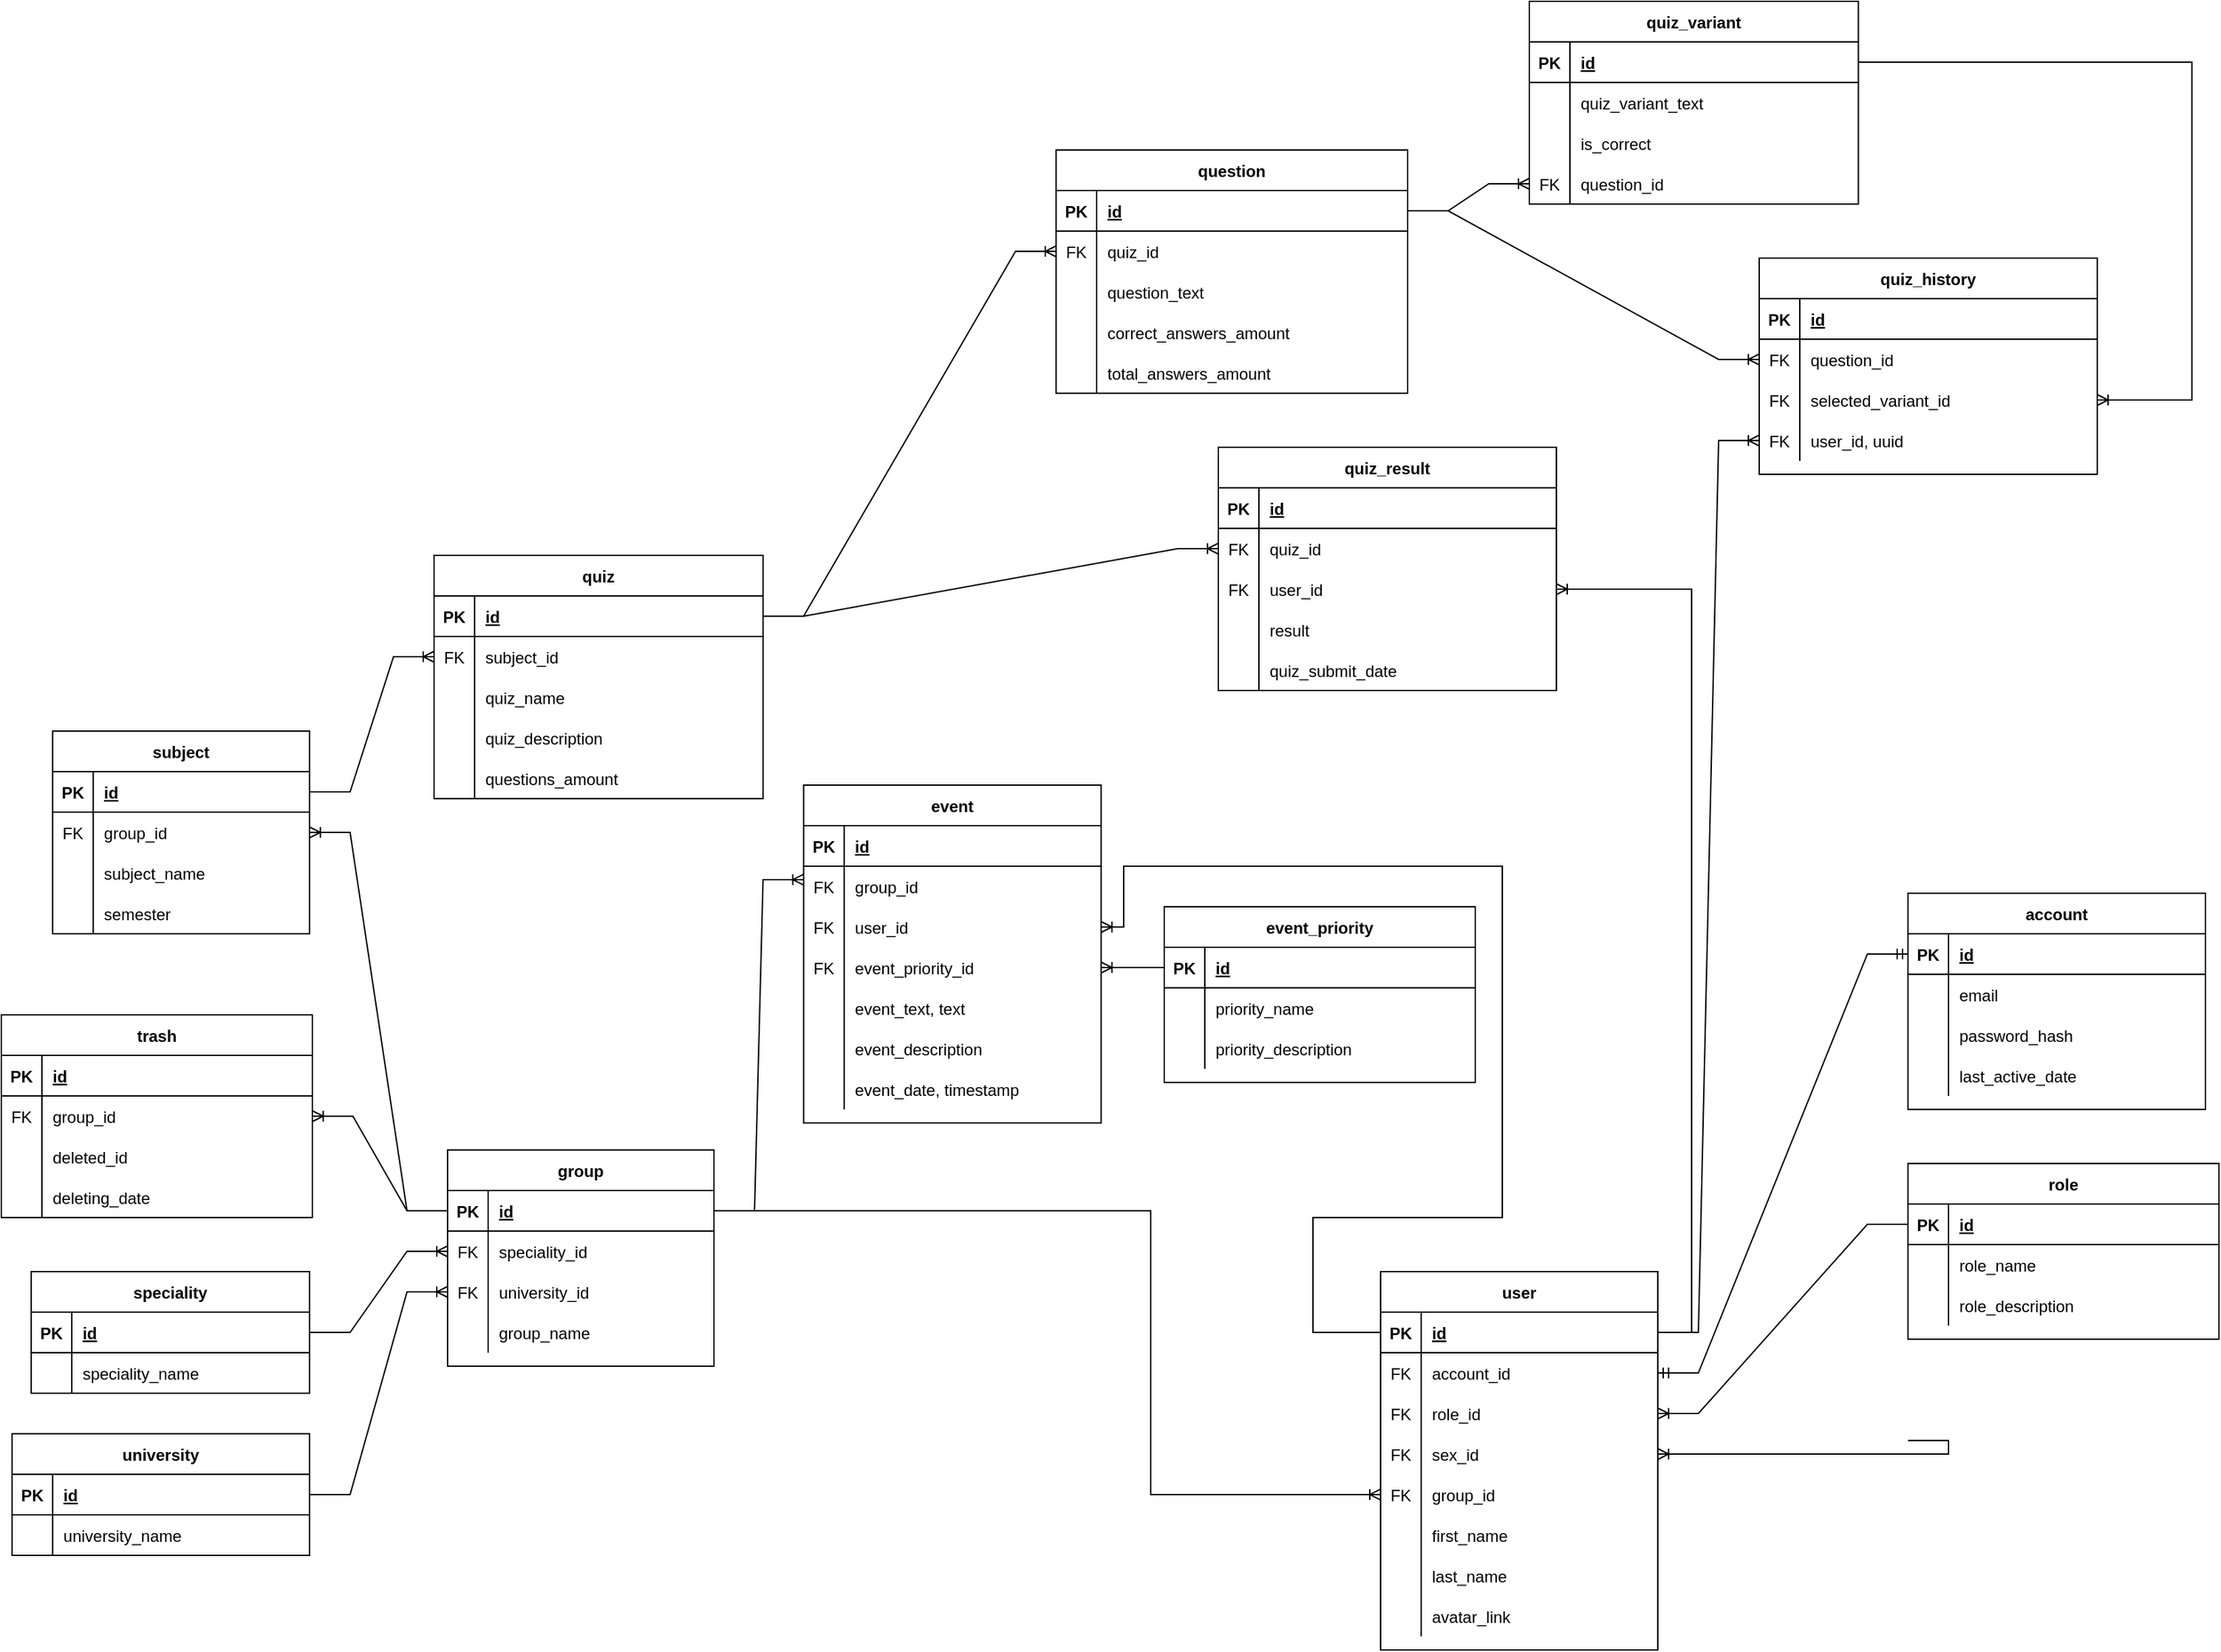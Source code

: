 <mxfile version="18.0.0" type="github">
  <diagram id="R2lEEEUBdFMjLlhIrx00" name="Page-1">
    <mxGraphModel dx="3325" dy="3880" grid="1" gridSize="10" guides="1" tooltips="1" connect="1" arrows="1" fold="1" page="1" pageScale="1" pageWidth="3300" pageHeight="2339" math="0" shadow="0" extFonts="Permanent Marker^https://fonts.googleapis.com/css?family=Permanent+Marker">
      <root>
        <mxCell id="0" />
        <mxCell id="1" parent="0" />
        <mxCell id="WCk98hyTmkqCKMWYzLQQ-237" value="quiz" style="shape=table;startSize=30;container=1;collapsible=1;childLayout=tableLayout;fixedRows=1;rowLines=0;fontStyle=1;align=center;resizeLast=1;" parent="1" vertex="1">
          <mxGeometry x="1959.996" y="770" width="243.31" height="180" as="geometry" />
        </mxCell>
        <mxCell id="WCk98hyTmkqCKMWYzLQQ-238" value="" style="shape=tableRow;horizontal=0;startSize=0;swimlaneHead=0;swimlaneBody=0;fillColor=none;collapsible=0;dropTarget=0;points=[[0,0.5],[1,0.5]];portConstraint=eastwest;top=0;left=0;right=0;bottom=1;" parent="WCk98hyTmkqCKMWYzLQQ-237" vertex="1">
          <mxGeometry y="30" width="243.31" height="30" as="geometry" />
        </mxCell>
        <mxCell id="WCk98hyTmkqCKMWYzLQQ-239" value="PK" style="shape=partialRectangle;connectable=0;fillColor=none;top=0;left=0;bottom=0;right=0;fontStyle=1;overflow=hidden;" parent="WCk98hyTmkqCKMWYzLQQ-238" vertex="1">
          <mxGeometry width="30" height="30" as="geometry">
            <mxRectangle width="30" height="30" as="alternateBounds" />
          </mxGeometry>
        </mxCell>
        <mxCell id="WCk98hyTmkqCKMWYzLQQ-240" value="id" style="shape=partialRectangle;connectable=0;fillColor=none;top=0;left=0;bottom=0;right=0;align=left;spacingLeft=6;fontStyle=5;overflow=hidden;" parent="WCk98hyTmkqCKMWYzLQQ-238" vertex="1">
          <mxGeometry x="30" width="213.31" height="30" as="geometry">
            <mxRectangle width="213.31" height="30" as="alternateBounds" />
          </mxGeometry>
        </mxCell>
        <mxCell id="WCk98hyTmkqCKMWYzLQQ-241" value="" style="shape=tableRow;horizontal=0;startSize=0;swimlaneHead=0;swimlaneBody=0;fillColor=none;collapsible=0;dropTarget=0;points=[[0,0.5],[1,0.5]];portConstraint=eastwest;top=0;left=0;right=0;bottom=0;" parent="WCk98hyTmkqCKMWYzLQQ-237" vertex="1">
          <mxGeometry y="60" width="243.31" height="30" as="geometry" />
        </mxCell>
        <mxCell id="WCk98hyTmkqCKMWYzLQQ-242" value="FK" style="shape=partialRectangle;connectable=0;fillColor=none;top=0;left=0;bottom=0;right=0;fontStyle=0;overflow=hidden;" parent="WCk98hyTmkqCKMWYzLQQ-241" vertex="1">
          <mxGeometry width="30" height="30" as="geometry">
            <mxRectangle width="30" height="30" as="alternateBounds" />
          </mxGeometry>
        </mxCell>
        <mxCell id="WCk98hyTmkqCKMWYzLQQ-243" value="subject_id" style="shape=partialRectangle;connectable=0;fillColor=none;top=0;left=0;bottom=0;right=0;align=left;spacingLeft=6;fontStyle=0;overflow=hidden;" parent="WCk98hyTmkqCKMWYzLQQ-241" vertex="1">
          <mxGeometry x="30" width="213.31" height="30" as="geometry">
            <mxRectangle width="213.31" height="30" as="alternateBounds" />
          </mxGeometry>
        </mxCell>
        <mxCell id="WCk98hyTmkqCKMWYzLQQ-244" value="" style="shape=tableRow;horizontal=0;startSize=0;swimlaneHead=0;swimlaneBody=0;fillColor=none;collapsible=0;dropTarget=0;points=[[0,0.5],[1,0.5]];portConstraint=eastwest;top=0;left=0;right=0;bottom=0;" parent="WCk98hyTmkqCKMWYzLQQ-237" vertex="1">
          <mxGeometry y="90" width="243.31" height="30" as="geometry" />
        </mxCell>
        <mxCell id="WCk98hyTmkqCKMWYzLQQ-245" value="" style="shape=partialRectangle;connectable=0;fillColor=none;top=0;left=0;bottom=0;right=0;editable=1;overflow=hidden;" parent="WCk98hyTmkqCKMWYzLQQ-244" vertex="1">
          <mxGeometry width="30" height="30" as="geometry">
            <mxRectangle width="30" height="30" as="alternateBounds" />
          </mxGeometry>
        </mxCell>
        <mxCell id="WCk98hyTmkqCKMWYzLQQ-246" value="quiz_name" style="shape=partialRectangle;connectable=0;fillColor=none;top=0;left=0;bottom=0;right=0;align=left;spacingLeft=6;overflow=hidden;" parent="WCk98hyTmkqCKMWYzLQQ-244" vertex="1">
          <mxGeometry x="30" width="213.31" height="30" as="geometry">
            <mxRectangle width="213.31" height="30" as="alternateBounds" />
          </mxGeometry>
        </mxCell>
        <mxCell id="WCk98hyTmkqCKMWYzLQQ-247" value="" style="shape=tableRow;horizontal=0;startSize=0;swimlaneHead=0;swimlaneBody=0;fillColor=none;collapsible=0;dropTarget=0;points=[[0,0.5],[1,0.5]];portConstraint=eastwest;top=0;left=0;right=0;bottom=0;" parent="WCk98hyTmkqCKMWYzLQQ-237" vertex="1">
          <mxGeometry y="120" width="243.31" height="30" as="geometry" />
        </mxCell>
        <mxCell id="WCk98hyTmkqCKMWYzLQQ-248" value="" style="shape=partialRectangle;connectable=0;fillColor=none;top=0;left=0;bottom=0;right=0;editable=1;overflow=hidden;" parent="WCk98hyTmkqCKMWYzLQQ-247" vertex="1">
          <mxGeometry width="30" height="30" as="geometry">
            <mxRectangle width="30" height="30" as="alternateBounds" />
          </mxGeometry>
        </mxCell>
        <mxCell id="WCk98hyTmkqCKMWYzLQQ-249" value="quiz_description" style="shape=partialRectangle;connectable=0;fillColor=none;top=0;left=0;bottom=0;right=0;align=left;spacingLeft=6;overflow=hidden;" parent="WCk98hyTmkqCKMWYzLQQ-247" vertex="1">
          <mxGeometry x="30" width="213.31" height="30" as="geometry">
            <mxRectangle width="213.31" height="30" as="alternateBounds" />
          </mxGeometry>
        </mxCell>
        <mxCell id="WCk98hyTmkqCKMWYzLQQ-250" value="" style="shape=tableRow;horizontal=0;startSize=0;swimlaneHead=0;swimlaneBody=0;fillColor=none;collapsible=0;dropTarget=0;points=[[0,0.5],[1,0.5]];portConstraint=eastwest;top=0;left=0;right=0;bottom=0;" parent="WCk98hyTmkqCKMWYzLQQ-237" vertex="1">
          <mxGeometry y="150" width="243.31" height="30" as="geometry" />
        </mxCell>
        <mxCell id="WCk98hyTmkqCKMWYzLQQ-251" value="" style="shape=partialRectangle;connectable=0;fillColor=none;top=0;left=0;bottom=0;right=0;editable=1;overflow=hidden;" parent="WCk98hyTmkqCKMWYzLQQ-250" vertex="1">
          <mxGeometry width="30" height="30" as="geometry">
            <mxRectangle width="30" height="30" as="alternateBounds" />
          </mxGeometry>
        </mxCell>
        <mxCell id="WCk98hyTmkqCKMWYzLQQ-252" value="questions_amount" style="shape=partialRectangle;connectable=0;fillColor=none;top=0;left=0;bottom=0;right=0;align=left;spacingLeft=6;overflow=hidden;" parent="WCk98hyTmkqCKMWYzLQQ-250" vertex="1">
          <mxGeometry x="30" width="213.31" height="30" as="geometry">
            <mxRectangle width="213.31" height="30" as="alternateBounds" />
          </mxGeometry>
        </mxCell>
        <mxCell id="WCk98hyTmkqCKMWYzLQQ-253" value="quiz_variant" style="shape=table;startSize=30;container=1;collapsible=1;childLayout=tableLayout;fixedRows=1;rowLines=0;fontStyle=1;align=center;resizeLast=1;" parent="1" vertex="1">
          <mxGeometry x="2769.996" y="360.0" width="243.31" height="150" as="geometry" />
        </mxCell>
        <mxCell id="WCk98hyTmkqCKMWYzLQQ-254" value="" style="shape=tableRow;horizontal=0;startSize=0;swimlaneHead=0;swimlaneBody=0;fillColor=none;collapsible=0;dropTarget=0;points=[[0,0.5],[1,0.5]];portConstraint=eastwest;top=0;left=0;right=0;bottom=1;" parent="WCk98hyTmkqCKMWYzLQQ-253" vertex="1">
          <mxGeometry y="30" width="243.31" height="30" as="geometry" />
        </mxCell>
        <mxCell id="WCk98hyTmkqCKMWYzLQQ-255" value="PK" style="shape=partialRectangle;connectable=0;fillColor=none;top=0;left=0;bottom=0;right=0;fontStyle=1;overflow=hidden;" parent="WCk98hyTmkqCKMWYzLQQ-254" vertex="1">
          <mxGeometry width="30" height="30" as="geometry">
            <mxRectangle width="30" height="30" as="alternateBounds" />
          </mxGeometry>
        </mxCell>
        <mxCell id="WCk98hyTmkqCKMWYzLQQ-256" value="id" style="shape=partialRectangle;connectable=0;fillColor=none;top=0;left=0;bottom=0;right=0;align=left;spacingLeft=6;fontStyle=5;overflow=hidden;" parent="WCk98hyTmkqCKMWYzLQQ-254" vertex="1">
          <mxGeometry x="30" width="213.31" height="30" as="geometry">
            <mxRectangle width="213.31" height="30" as="alternateBounds" />
          </mxGeometry>
        </mxCell>
        <mxCell id="WCk98hyTmkqCKMWYzLQQ-257" value="" style="shape=tableRow;horizontal=0;startSize=0;swimlaneHead=0;swimlaneBody=0;fillColor=none;collapsible=0;dropTarget=0;points=[[0,0.5],[1,0.5]];portConstraint=eastwest;top=0;left=0;right=0;bottom=0;" parent="WCk98hyTmkqCKMWYzLQQ-253" vertex="1">
          <mxGeometry y="60" width="243.31" height="30" as="geometry" />
        </mxCell>
        <mxCell id="WCk98hyTmkqCKMWYzLQQ-258" value="" style="shape=partialRectangle;connectable=0;fillColor=none;top=0;left=0;bottom=0;right=0;editable=1;overflow=hidden;" parent="WCk98hyTmkqCKMWYzLQQ-257" vertex="1">
          <mxGeometry width="30" height="30" as="geometry">
            <mxRectangle width="30" height="30" as="alternateBounds" />
          </mxGeometry>
        </mxCell>
        <mxCell id="WCk98hyTmkqCKMWYzLQQ-259" value="quiz_variant_text" style="shape=partialRectangle;connectable=0;fillColor=none;top=0;left=0;bottom=0;right=0;align=left;spacingLeft=6;overflow=hidden;" parent="WCk98hyTmkqCKMWYzLQQ-257" vertex="1">
          <mxGeometry x="30" width="213.31" height="30" as="geometry">
            <mxRectangle width="213.31" height="30" as="alternateBounds" />
          </mxGeometry>
        </mxCell>
        <mxCell id="WCk98hyTmkqCKMWYzLQQ-260" value="" style="shape=tableRow;horizontal=0;startSize=0;swimlaneHead=0;swimlaneBody=0;fillColor=none;collapsible=0;dropTarget=0;points=[[0,0.5],[1,0.5]];portConstraint=eastwest;top=0;left=0;right=0;bottom=0;" parent="WCk98hyTmkqCKMWYzLQQ-253" vertex="1">
          <mxGeometry y="90" width="243.31" height="30" as="geometry" />
        </mxCell>
        <mxCell id="WCk98hyTmkqCKMWYzLQQ-261" value="" style="shape=partialRectangle;connectable=0;fillColor=none;top=0;left=0;bottom=0;right=0;editable=1;overflow=hidden;" parent="WCk98hyTmkqCKMWYzLQQ-260" vertex="1">
          <mxGeometry width="30" height="30" as="geometry">
            <mxRectangle width="30" height="30" as="alternateBounds" />
          </mxGeometry>
        </mxCell>
        <mxCell id="WCk98hyTmkqCKMWYzLQQ-262" value="is_correct" style="shape=partialRectangle;connectable=0;fillColor=none;top=0;left=0;bottom=0;right=0;align=left;spacingLeft=6;overflow=hidden;" parent="WCk98hyTmkqCKMWYzLQQ-260" vertex="1">
          <mxGeometry x="30" width="213.31" height="30" as="geometry">
            <mxRectangle width="213.31" height="30" as="alternateBounds" />
          </mxGeometry>
        </mxCell>
        <mxCell id="WCk98hyTmkqCKMWYzLQQ-263" value="" style="shape=tableRow;horizontal=0;startSize=0;swimlaneHead=0;swimlaneBody=0;fillColor=none;collapsible=0;dropTarget=0;points=[[0,0.5],[1,0.5]];portConstraint=eastwest;top=0;left=0;right=0;bottom=0;" parent="WCk98hyTmkqCKMWYzLQQ-253" vertex="1">
          <mxGeometry y="120" width="243.31" height="30" as="geometry" />
        </mxCell>
        <mxCell id="WCk98hyTmkqCKMWYzLQQ-264" value="FK" style="shape=partialRectangle;connectable=0;fillColor=none;top=0;left=0;bottom=0;right=0;editable=1;overflow=hidden;" parent="WCk98hyTmkqCKMWYzLQQ-263" vertex="1">
          <mxGeometry width="30" height="30" as="geometry">
            <mxRectangle width="30" height="30" as="alternateBounds" />
          </mxGeometry>
        </mxCell>
        <mxCell id="WCk98hyTmkqCKMWYzLQQ-265" value="question_id" style="shape=partialRectangle;connectable=0;fillColor=none;top=0;left=0;bottom=0;right=0;align=left;spacingLeft=6;overflow=hidden;" parent="WCk98hyTmkqCKMWYzLQQ-263" vertex="1">
          <mxGeometry x="30" width="213.31" height="30" as="geometry">
            <mxRectangle width="213.31" height="30" as="alternateBounds" />
          </mxGeometry>
        </mxCell>
        <mxCell id="WCk98hyTmkqCKMWYzLQQ-266" value="question" style="shape=table;startSize=30;container=1;collapsible=1;childLayout=tableLayout;fixedRows=1;rowLines=0;fontStyle=1;align=center;resizeLast=1;" parent="1" vertex="1">
          <mxGeometry x="2420" y="470" width="260" height="180" as="geometry" />
        </mxCell>
        <mxCell id="WCk98hyTmkqCKMWYzLQQ-267" value="" style="shape=tableRow;horizontal=0;startSize=0;swimlaneHead=0;swimlaneBody=0;fillColor=none;collapsible=0;dropTarget=0;points=[[0,0.5],[1,0.5]];portConstraint=eastwest;top=0;left=0;right=0;bottom=1;" parent="WCk98hyTmkqCKMWYzLQQ-266" vertex="1">
          <mxGeometry y="30" width="260" height="30" as="geometry" />
        </mxCell>
        <mxCell id="WCk98hyTmkqCKMWYzLQQ-268" value="PK" style="shape=partialRectangle;connectable=0;fillColor=none;top=0;left=0;bottom=0;right=0;fontStyle=1;overflow=hidden;" parent="WCk98hyTmkqCKMWYzLQQ-267" vertex="1">
          <mxGeometry width="30" height="30" as="geometry">
            <mxRectangle width="30" height="30" as="alternateBounds" />
          </mxGeometry>
        </mxCell>
        <mxCell id="WCk98hyTmkqCKMWYzLQQ-269" value="id" style="shape=partialRectangle;connectable=0;fillColor=none;top=0;left=0;bottom=0;right=0;align=left;spacingLeft=6;fontStyle=5;overflow=hidden;" parent="WCk98hyTmkqCKMWYzLQQ-267" vertex="1">
          <mxGeometry x="30" width="230" height="30" as="geometry">
            <mxRectangle width="230" height="30" as="alternateBounds" />
          </mxGeometry>
        </mxCell>
        <mxCell id="WCk98hyTmkqCKMWYzLQQ-270" value="" style="shape=tableRow;horizontal=0;startSize=0;swimlaneHead=0;swimlaneBody=0;fillColor=none;collapsible=0;dropTarget=0;points=[[0,0.5],[1,0.5]];portConstraint=eastwest;top=0;left=0;right=0;bottom=0;" parent="WCk98hyTmkqCKMWYzLQQ-266" vertex="1">
          <mxGeometry y="60" width="260" height="30" as="geometry" />
        </mxCell>
        <mxCell id="WCk98hyTmkqCKMWYzLQQ-271" value="FK" style="shape=partialRectangle;connectable=0;fillColor=none;top=0;left=0;bottom=0;right=0;editable=1;overflow=hidden;" parent="WCk98hyTmkqCKMWYzLQQ-270" vertex="1">
          <mxGeometry width="30" height="30" as="geometry">
            <mxRectangle width="30" height="30" as="alternateBounds" />
          </mxGeometry>
        </mxCell>
        <mxCell id="WCk98hyTmkqCKMWYzLQQ-272" value="quiz_id" style="shape=partialRectangle;connectable=0;fillColor=none;top=0;left=0;bottom=0;right=0;align=left;spacingLeft=6;overflow=hidden;" parent="WCk98hyTmkqCKMWYzLQQ-270" vertex="1">
          <mxGeometry x="30" width="230" height="30" as="geometry">
            <mxRectangle width="230" height="30" as="alternateBounds" />
          </mxGeometry>
        </mxCell>
        <mxCell id="WCk98hyTmkqCKMWYzLQQ-273" value="" style="shape=tableRow;horizontal=0;startSize=0;swimlaneHead=0;swimlaneBody=0;fillColor=none;collapsible=0;dropTarget=0;points=[[0,0.5],[1,0.5]];portConstraint=eastwest;top=0;left=0;right=0;bottom=0;" parent="WCk98hyTmkqCKMWYzLQQ-266" vertex="1">
          <mxGeometry y="90" width="260" height="30" as="geometry" />
        </mxCell>
        <mxCell id="WCk98hyTmkqCKMWYzLQQ-274" value="" style="shape=partialRectangle;connectable=0;fillColor=none;top=0;left=0;bottom=0;right=0;editable=1;overflow=hidden;" parent="WCk98hyTmkqCKMWYzLQQ-273" vertex="1">
          <mxGeometry width="30" height="30" as="geometry">
            <mxRectangle width="30" height="30" as="alternateBounds" />
          </mxGeometry>
        </mxCell>
        <mxCell id="WCk98hyTmkqCKMWYzLQQ-275" value="question_text" style="shape=partialRectangle;connectable=0;fillColor=none;top=0;left=0;bottom=0;right=0;align=left;spacingLeft=6;overflow=hidden;" parent="WCk98hyTmkqCKMWYzLQQ-273" vertex="1">
          <mxGeometry x="30" width="230" height="30" as="geometry">
            <mxRectangle width="230" height="30" as="alternateBounds" />
          </mxGeometry>
        </mxCell>
        <mxCell id="WCk98hyTmkqCKMWYzLQQ-276" value="" style="shape=tableRow;horizontal=0;startSize=0;swimlaneHead=0;swimlaneBody=0;fillColor=none;collapsible=0;dropTarget=0;points=[[0,0.5],[1,0.5]];portConstraint=eastwest;top=0;left=0;right=0;bottom=0;" parent="WCk98hyTmkqCKMWYzLQQ-266" vertex="1">
          <mxGeometry y="120" width="260" height="30" as="geometry" />
        </mxCell>
        <mxCell id="WCk98hyTmkqCKMWYzLQQ-277" value="" style="shape=partialRectangle;connectable=0;fillColor=none;top=0;left=0;bottom=0;right=0;editable=1;overflow=hidden;" parent="WCk98hyTmkqCKMWYzLQQ-276" vertex="1">
          <mxGeometry width="30" height="30" as="geometry">
            <mxRectangle width="30" height="30" as="alternateBounds" />
          </mxGeometry>
        </mxCell>
        <mxCell id="WCk98hyTmkqCKMWYzLQQ-278" value="correct_answers_amount" style="shape=partialRectangle;connectable=0;fillColor=none;top=0;left=0;bottom=0;right=0;align=left;spacingLeft=6;overflow=hidden;" parent="WCk98hyTmkqCKMWYzLQQ-276" vertex="1">
          <mxGeometry x="30" width="230" height="30" as="geometry">
            <mxRectangle width="230" height="30" as="alternateBounds" />
          </mxGeometry>
        </mxCell>
        <mxCell id="WCk98hyTmkqCKMWYzLQQ-279" value="" style="shape=tableRow;horizontal=0;startSize=0;swimlaneHead=0;swimlaneBody=0;fillColor=none;collapsible=0;dropTarget=0;points=[[0,0.5],[1,0.5]];portConstraint=eastwest;top=0;left=0;right=0;bottom=0;" parent="WCk98hyTmkqCKMWYzLQQ-266" vertex="1">
          <mxGeometry y="150" width="260" height="30" as="geometry" />
        </mxCell>
        <mxCell id="WCk98hyTmkqCKMWYzLQQ-280" value="" style="shape=partialRectangle;connectable=0;fillColor=none;top=0;left=0;bottom=0;right=0;editable=1;overflow=hidden;" parent="WCk98hyTmkqCKMWYzLQQ-279" vertex="1">
          <mxGeometry width="30" height="30" as="geometry">
            <mxRectangle width="30" height="30" as="alternateBounds" />
          </mxGeometry>
        </mxCell>
        <mxCell id="WCk98hyTmkqCKMWYzLQQ-281" value="total_answers_amount" style="shape=partialRectangle;connectable=0;fillColor=none;top=0;left=0;bottom=0;right=0;align=left;spacingLeft=6;overflow=hidden;" parent="WCk98hyTmkqCKMWYzLQQ-279" vertex="1">
          <mxGeometry x="30" width="230" height="30" as="geometry">
            <mxRectangle width="230" height="30" as="alternateBounds" />
          </mxGeometry>
        </mxCell>
        <mxCell id="WCk98hyTmkqCKMWYzLQQ-282" value="group" style="shape=table;startSize=30;container=1;collapsible=1;childLayout=tableLayout;fixedRows=1;rowLines=0;fontStyle=1;align=center;resizeLast=1;" parent="1" vertex="1">
          <mxGeometry x="1970" y="1210" width="197" height="160" as="geometry" />
        </mxCell>
        <mxCell id="WCk98hyTmkqCKMWYzLQQ-283" value="" style="shape=tableRow;horizontal=0;startSize=0;swimlaneHead=0;swimlaneBody=0;fillColor=none;collapsible=0;dropTarget=0;points=[[0,0.5],[1,0.5]];portConstraint=eastwest;top=0;left=0;right=0;bottom=1;" parent="WCk98hyTmkqCKMWYzLQQ-282" vertex="1">
          <mxGeometry y="30" width="197" height="30" as="geometry" />
        </mxCell>
        <mxCell id="WCk98hyTmkqCKMWYzLQQ-284" value="PK" style="shape=partialRectangle;connectable=0;fillColor=none;top=0;left=0;bottom=0;right=0;fontStyle=1;overflow=hidden;" parent="WCk98hyTmkqCKMWYzLQQ-283" vertex="1">
          <mxGeometry width="30" height="30" as="geometry">
            <mxRectangle width="30" height="30" as="alternateBounds" />
          </mxGeometry>
        </mxCell>
        <mxCell id="WCk98hyTmkqCKMWYzLQQ-285" value="id" style="shape=partialRectangle;connectable=0;fillColor=none;top=0;left=0;bottom=0;right=0;align=left;spacingLeft=6;fontStyle=5;overflow=hidden;" parent="WCk98hyTmkqCKMWYzLQQ-283" vertex="1">
          <mxGeometry x="30" width="167" height="30" as="geometry">
            <mxRectangle width="167" height="30" as="alternateBounds" />
          </mxGeometry>
        </mxCell>
        <mxCell id="WCk98hyTmkqCKMWYzLQQ-286" value="" style="shape=tableRow;horizontal=0;startSize=0;swimlaneHead=0;swimlaneBody=0;fillColor=none;collapsible=0;dropTarget=0;points=[[0,0.5],[1,0.5]];portConstraint=eastwest;top=0;left=0;right=0;bottom=0;" parent="WCk98hyTmkqCKMWYzLQQ-282" vertex="1">
          <mxGeometry y="60" width="197" height="30" as="geometry" />
        </mxCell>
        <mxCell id="WCk98hyTmkqCKMWYzLQQ-287" value="FK" style="shape=partialRectangle;connectable=0;fillColor=none;top=0;left=0;bottom=0;right=0;fontStyle=0;overflow=hidden;" parent="WCk98hyTmkqCKMWYzLQQ-286" vertex="1">
          <mxGeometry width="30" height="30" as="geometry">
            <mxRectangle width="30" height="30" as="alternateBounds" />
          </mxGeometry>
        </mxCell>
        <mxCell id="WCk98hyTmkqCKMWYzLQQ-288" value="speciality_id" style="shape=partialRectangle;connectable=0;fillColor=none;top=0;left=0;bottom=0;right=0;align=left;spacingLeft=6;fontStyle=0;overflow=hidden;" parent="WCk98hyTmkqCKMWYzLQQ-286" vertex="1">
          <mxGeometry x="30" width="167" height="30" as="geometry">
            <mxRectangle width="167" height="30" as="alternateBounds" />
          </mxGeometry>
        </mxCell>
        <mxCell id="WCk98hyTmkqCKMWYzLQQ-289" value="" style="shape=tableRow;horizontal=0;startSize=0;swimlaneHead=0;swimlaneBody=0;fillColor=none;collapsible=0;dropTarget=0;points=[[0,0.5],[1,0.5]];portConstraint=eastwest;top=0;left=0;right=0;bottom=0;" parent="WCk98hyTmkqCKMWYzLQQ-282" vertex="1">
          <mxGeometry y="90" width="197" height="30" as="geometry" />
        </mxCell>
        <mxCell id="WCk98hyTmkqCKMWYzLQQ-290" value="FK" style="shape=partialRectangle;connectable=0;fillColor=none;top=0;left=0;bottom=0;right=0;editable=1;overflow=hidden;" parent="WCk98hyTmkqCKMWYzLQQ-289" vertex="1">
          <mxGeometry width="30" height="30" as="geometry">
            <mxRectangle width="30" height="30" as="alternateBounds" />
          </mxGeometry>
        </mxCell>
        <mxCell id="WCk98hyTmkqCKMWYzLQQ-291" value="university_id" style="shape=partialRectangle;connectable=0;fillColor=none;top=0;left=0;bottom=0;right=0;align=left;spacingLeft=6;overflow=hidden;" parent="WCk98hyTmkqCKMWYzLQQ-289" vertex="1">
          <mxGeometry x="30" width="167" height="30" as="geometry">
            <mxRectangle width="167" height="30" as="alternateBounds" />
          </mxGeometry>
        </mxCell>
        <mxCell id="WCk98hyTmkqCKMWYzLQQ-292" value="" style="shape=tableRow;horizontal=0;startSize=0;swimlaneHead=0;swimlaneBody=0;fillColor=none;collapsible=0;dropTarget=0;points=[[0,0.5],[1,0.5]];portConstraint=eastwest;top=0;left=0;right=0;bottom=0;" parent="WCk98hyTmkqCKMWYzLQQ-282" vertex="1">
          <mxGeometry y="120" width="197" height="30" as="geometry" />
        </mxCell>
        <mxCell id="WCk98hyTmkqCKMWYzLQQ-293" value="" style="shape=partialRectangle;connectable=0;fillColor=none;top=0;left=0;bottom=0;right=0;editable=1;overflow=hidden;" parent="WCk98hyTmkqCKMWYzLQQ-292" vertex="1">
          <mxGeometry width="30" height="30" as="geometry">
            <mxRectangle width="30" height="30" as="alternateBounds" />
          </mxGeometry>
        </mxCell>
        <mxCell id="WCk98hyTmkqCKMWYzLQQ-294" value="group_name" style="shape=partialRectangle;connectable=0;fillColor=none;top=0;left=0;bottom=0;right=0;align=left;spacingLeft=6;overflow=hidden;" parent="WCk98hyTmkqCKMWYzLQQ-292" vertex="1">
          <mxGeometry x="30" width="167" height="30" as="geometry">
            <mxRectangle width="167" height="30" as="alternateBounds" />
          </mxGeometry>
        </mxCell>
        <mxCell id="WCk98hyTmkqCKMWYzLQQ-295" value="trash" style="shape=table;startSize=30;container=1;collapsible=1;childLayout=tableLayout;fixedRows=1;rowLines=0;fontStyle=1;align=center;resizeLast=1;" parent="1" vertex="1">
          <mxGeometry x="1640" y="1110" width="230" height="150" as="geometry" />
        </mxCell>
        <mxCell id="WCk98hyTmkqCKMWYzLQQ-296" value="" style="shape=tableRow;horizontal=0;startSize=0;swimlaneHead=0;swimlaneBody=0;fillColor=none;collapsible=0;dropTarget=0;points=[[0,0.5],[1,0.5]];portConstraint=eastwest;top=0;left=0;right=0;bottom=1;" parent="WCk98hyTmkqCKMWYzLQQ-295" vertex="1">
          <mxGeometry y="30" width="230" height="30" as="geometry" />
        </mxCell>
        <mxCell id="WCk98hyTmkqCKMWYzLQQ-297" value="PK" style="shape=partialRectangle;connectable=0;fillColor=none;top=0;left=0;bottom=0;right=0;fontStyle=1;overflow=hidden;" parent="WCk98hyTmkqCKMWYzLQQ-296" vertex="1">
          <mxGeometry width="30" height="30" as="geometry">
            <mxRectangle width="30" height="30" as="alternateBounds" />
          </mxGeometry>
        </mxCell>
        <mxCell id="WCk98hyTmkqCKMWYzLQQ-298" value="id" style="shape=partialRectangle;connectable=0;fillColor=none;top=0;left=0;bottom=0;right=0;align=left;spacingLeft=6;fontStyle=5;overflow=hidden;" parent="WCk98hyTmkqCKMWYzLQQ-296" vertex="1">
          <mxGeometry x="30" width="200" height="30" as="geometry">
            <mxRectangle width="200" height="30" as="alternateBounds" />
          </mxGeometry>
        </mxCell>
        <mxCell id="WCk98hyTmkqCKMWYzLQQ-299" value="" style="shape=tableRow;horizontal=0;startSize=0;swimlaneHead=0;swimlaneBody=0;fillColor=none;collapsible=0;dropTarget=0;points=[[0,0.5],[1,0.5]];portConstraint=eastwest;top=0;left=0;right=0;bottom=0;" parent="WCk98hyTmkqCKMWYzLQQ-295" vertex="1">
          <mxGeometry y="60" width="230" height="30" as="geometry" />
        </mxCell>
        <mxCell id="WCk98hyTmkqCKMWYzLQQ-300" value="FK" style="shape=partialRectangle;connectable=0;fillColor=none;top=0;left=0;bottom=0;right=0;fontStyle=0;overflow=hidden;" parent="WCk98hyTmkqCKMWYzLQQ-299" vertex="1">
          <mxGeometry width="30" height="30" as="geometry">
            <mxRectangle width="30" height="30" as="alternateBounds" />
          </mxGeometry>
        </mxCell>
        <mxCell id="WCk98hyTmkqCKMWYzLQQ-301" value="group_id" style="shape=partialRectangle;connectable=0;fillColor=none;top=0;left=0;bottom=0;right=0;align=left;spacingLeft=6;fontStyle=0;overflow=hidden;" parent="WCk98hyTmkqCKMWYzLQQ-299" vertex="1">
          <mxGeometry x="30" width="200" height="30" as="geometry">
            <mxRectangle width="200" height="30" as="alternateBounds" />
          </mxGeometry>
        </mxCell>
        <mxCell id="WCk98hyTmkqCKMWYzLQQ-302" value="" style="shape=tableRow;horizontal=0;startSize=0;swimlaneHead=0;swimlaneBody=0;fillColor=none;collapsible=0;dropTarget=0;points=[[0,0.5],[1,0.5]];portConstraint=eastwest;top=0;left=0;right=0;bottom=0;" parent="WCk98hyTmkqCKMWYzLQQ-295" vertex="1">
          <mxGeometry y="90" width="230" height="30" as="geometry" />
        </mxCell>
        <mxCell id="WCk98hyTmkqCKMWYzLQQ-303" value="" style="shape=partialRectangle;connectable=0;fillColor=none;top=0;left=0;bottom=0;right=0;editable=1;overflow=hidden;" parent="WCk98hyTmkqCKMWYzLQQ-302" vertex="1">
          <mxGeometry width="30" height="30" as="geometry">
            <mxRectangle width="30" height="30" as="alternateBounds" />
          </mxGeometry>
        </mxCell>
        <mxCell id="WCk98hyTmkqCKMWYzLQQ-304" value="deleted_id" style="shape=partialRectangle;connectable=0;fillColor=none;top=0;left=0;bottom=0;right=0;align=left;spacingLeft=6;overflow=hidden;" parent="WCk98hyTmkqCKMWYzLQQ-302" vertex="1">
          <mxGeometry x="30" width="200" height="30" as="geometry">
            <mxRectangle width="200" height="30" as="alternateBounds" />
          </mxGeometry>
        </mxCell>
        <mxCell id="WCk98hyTmkqCKMWYzLQQ-305" value="" style="shape=tableRow;horizontal=0;startSize=0;swimlaneHead=0;swimlaneBody=0;fillColor=none;collapsible=0;dropTarget=0;points=[[0,0.5],[1,0.5]];portConstraint=eastwest;top=0;left=0;right=0;bottom=0;" parent="WCk98hyTmkqCKMWYzLQQ-295" vertex="1">
          <mxGeometry y="120" width="230" height="30" as="geometry" />
        </mxCell>
        <mxCell id="WCk98hyTmkqCKMWYzLQQ-306" value="" style="shape=partialRectangle;connectable=0;fillColor=none;top=0;left=0;bottom=0;right=0;editable=1;overflow=hidden;" parent="WCk98hyTmkqCKMWYzLQQ-305" vertex="1">
          <mxGeometry width="30" height="30" as="geometry">
            <mxRectangle width="30" height="30" as="alternateBounds" />
          </mxGeometry>
        </mxCell>
        <mxCell id="WCk98hyTmkqCKMWYzLQQ-307" value="deleting_date" style="shape=partialRectangle;connectable=0;fillColor=none;top=0;left=0;bottom=0;right=0;align=left;spacingLeft=6;overflow=hidden;" parent="WCk98hyTmkqCKMWYzLQQ-305" vertex="1">
          <mxGeometry x="30" width="200" height="30" as="geometry">
            <mxRectangle width="200" height="30" as="alternateBounds" />
          </mxGeometry>
        </mxCell>
        <mxCell id="WCk98hyTmkqCKMWYzLQQ-308" value="subject" style="shape=table;startSize=30;container=1;collapsible=1;childLayout=tableLayout;fixedRows=1;rowLines=0;fontStyle=1;align=center;resizeLast=1;" parent="1" vertex="1">
          <mxGeometry x="1677.91" y="900" width="190" height="150" as="geometry" />
        </mxCell>
        <mxCell id="WCk98hyTmkqCKMWYzLQQ-309" value="" style="shape=tableRow;horizontal=0;startSize=0;swimlaneHead=0;swimlaneBody=0;fillColor=none;collapsible=0;dropTarget=0;points=[[0,0.5],[1,0.5]];portConstraint=eastwest;top=0;left=0;right=0;bottom=1;" parent="WCk98hyTmkqCKMWYzLQQ-308" vertex="1">
          <mxGeometry y="30" width="190" height="30" as="geometry" />
        </mxCell>
        <mxCell id="WCk98hyTmkqCKMWYzLQQ-310" value="PK" style="shape=partialRectangle;connectable=0;fillColor=none;top=0;left=0;bottom=0;right=0;fontStyle=1;overflow=hidden;" parent="WCk98hyTmkqCKMWYzLQQ-309" vertex="1">
          <mxGeometry width="30" height="30" as="geometry">
            <mxRectangle width="30" height="30" as="alternateBounds" />
          </mxGeometry>
        </mxCell>
        <mxCell id="WCk98hyTmkqCKMWYzLQQ-311" value="id" style="shape=partialRectangle;connectable=0;fillColor=none;top=0;left=0;bottom=0;right=0;align=left;spacingLeft=6;fontStyle=5;overflow=hidden;" parent="WCk98hyTmkqCKMWYzLQQ-309" vertex="1">
          <mxGeometry x="30" width="160" height="30" as="geometry">
            <mxRectangle width="160" height="30" as="alternateBounds" />
          </mxGeometry>
        </mxCell>
        <mxCell id="WCk98hyTmkqCKMWYzLQQ-312" value="" style="shape=tableRow;horizontal=0;startSize=0;swimlaneHead=0;swimlaneBody=0;fillColor=none;collapsible=0;dropTarget=0;points=[[0,0.5],[1,0.5]];portConstraint=eastwest;top=0;left=0;right=0;bottom=0;" parent="WCk98hyTmkqCKMWYzLQQ-308" vertex="1">
          <mxGeometry y="60" width="190" height="30" as="geometry" />
        </mxCell>
        <mxCell id="WCk98hyTmkqCKMWYzLQQ-313" value="FK" style="shape=partialRectangle;connectable=0;fillColor=none;top=0;left=0;bottom=0;right=0;fontStyle=0;overflow=hidden;" parent="WCk98hyTmkqCKMWYzLQQ-312" vertex="1">
          <mxGeometry width="30" height="30" as="geometry">
            <mxRectangle width="30" height="30" as="alternateBounds" />
          </mxGeometry>
        </mxCell>
        <mxCell id="WCk98hyTmkqCKMWYzLQQ-314" value="group_id" style="shape=partialRectangle;connectable=0;fillColor=none;top=0;left=0;bottom=0;right=0;align=left;spacingLeft=6;fontStyle=0;overflow=hidden;" parent="WCk98hyTmkqCKMWYzLQQ-312" vertex="1">
          <mxGeometry x="30" width="160" height="30" as="geometry">
            <mxRectangle width="160" height="30" as="alternateBounds" />
          </mxGeometry>
        </mxCell>
        <mxCell id="WCk98hyTmkqCKMWYzLQQ-315" value="" style="shape=tableRow;horizontal=0;startSize=0;swimlaneHead=0;swimlaneBody=0;fillColor=none;collapsible=0;dropTarget=0;points=[[0,0.5],[1,0.5]];portConstraint=eastwest;top=0;left=0;right=0;bottom=0;" parent="WCk98hyTmkqCKMWYzLQQ-308" vertex="1">
          <mxGeometry y="90" width="190" height="30" as="geometry" />
        </mxCell>
        <mxCell id="WCk98hyTmkqCKMWYzLQQ-316" value="" style="shape=partialRectangle;connectable=0;fillColor=none;top=0;left=0;bottom=0;right=0;editable=1;overflow=hidden;" parent="WCk98hyTmkqCKMWYzLQQ-315" vertex="1">
          <mxGeometry width="30" height="30" as="geometry">
            <mxRectangle width="30" height="30" as="alternateBounds" />
          </mxGeometry>
        </mxCell>
        <mxCell id="WCk98hyTmkqCKMWYzLQQ-317" value="subject_name" style="shape=partialRectangle;connectable=0;fillColor=none;top=0;left=0;bottom=0;right=0;align=left;spacingLeft=6;overflow=hidden;" parent="WCk98hyTmkqCKMWYzLQQ-315" vertex="1">
          <mxGeometry x="30" width="160" height="30" as="geometry">
            <mxRectangle width="160" height="30" as="alternateBounds" />
          </mxGeometry>
        </mxCell>
        <mxCell id="WCk98hyTmkqCKMWYzLQQ-318" value="" style="shape=tableRow;horizontal=0;startSize=0;swimlaneHead=0;swimlaneBody=0;fillColor=none;collapsible=0;dropTarget=0;points=[[0,0.5],[1,0.5]];portConstraint=eastwest;top=0;left=0;right=0;bottom=0;" parent="WCk98hyTmkqCKMWYzLQQ-308" vertex="1">
          <mxGeometry y="120" width="190" height="30" as="geometry" />
        </mxCell>
        <mxCell id="WCk98hyTmkqCKMWYzLQQ-319" value="" style="shape=partialRectangle;connectable=0;fillColor=none;top=0;left=0;bottom=0;right=0;editable=1;overflow=hidden;" parent="WCk98hyTmkqCKMWYzLQQ-318" vertex="1">
          <mxGeometry width="30" height="30" as="geometry">
            <mxRectangle width="30" height="30" as="alternateBounds" />
          </mxGeometry>
        </mxCell>
        <mxCell id="WCk98hyTmkqCKMWYzLQQ-320" value="semester" style="shape=partialRectangle;connectable=0;fillColor=none;top=0;left=0;bottom=0;right=0;align=left;spacingLeft=6;overflow=hidden;" parent="WCk98hyTmkqCKMWYzLQQ-318" vertex="1">
          <mxGeometry x="30" width="160" height="30" as="geometry">
            <mxRectangle width="160" height="30" as="alternateBounds" />
          </mxGeometry>
        </mxCell>
        <mxCell id="WCk98hyTmkqCKMWYzLQQ-321" value="event" style="shape=table;startSize=30;container=1;collapsible=1;childLayout=tableLayout;fixedRows=1;rowLines=0;fontStyle=1;align=center;resizeLast=1;" parent="1" vertex="1">
          <mxGeometry x="2233.31" y="940" width="220" height="250" as="geometry" />
        </mxCell>
        <mxCell id="WCk98hyTmkqCKMWYzLQQ-322" value="" style="shape=tableRow;horizontal=0;startSize=0;swimlaneHead=0;swimlaneBody=0;fillColor=none;collapsible=0;dropTarget=0;points=[[0,0.5],[1,0.5]];portConstraint=eastwest;top=0;left=0;right=0;bottom=1;" parent="WCk98hyTmkqCKMWYzLQQ-321" vertex="1">
          <mxGeometry y="30" width="220" height="30" as="geometry" />
        </mxCell>
        <mxCell id="WCk98hyTmkqCKMWYzLQQ-323" value="PK" style="shape=partialRectangle;connectable=0;fillColor=none;top=0;left=0;bottom=0;right=0;fontStyle=1;overflow=hidden;" parent="WCk98hyTmkqCKMWYzLQQ-322" vertex="1">
          <mxGeometry width="30" height="30" as="geometry">
            <mxRectangle width="30" height="30" as="alternateBounds" />
          </mxGeometry>
        </mxCell>
        <mxCell id="WCk98hyTmkqCKMWYzLQQ-324" value="id" style="shape=partialRectangle;connectable=0;fillColor=none;top=0;left=0;bottom=0;right=0;align=left;spacingLeft=6;fontStyle=5;overflow=hidden;" parent="WCk98hyTmkqCKMWYzLQQ-322" vertex="1">
          <mxGeometry x="30" width="190" height="30" as="geometry">
            <mxRectangle width="190" height="30" as="alternateBounds" />
          </mxGeometry>
        </mxCell>
        <mxCell id="WCk98hyTmkqCKMWYzLQQ-325" value="" style="shape=tableRow;horizontal=0;startSize=0;swimlaneHead=0;swimlaneBody=0;fillColor=none;collapsible=0;dropTarget=0;points=[[0,0.5],[1,0.5]];portConstraint=eastwest;top=0;left=0;right=0;bottom=0;" parent="WCk98hyTmkqCKMWYzLQQ-321" vertex="1">
          <mxGeometry y="60" width="220" height="30" as="geometry" />
        </mxCell>
        <mxCell id="WCk98hyTmkqCKMWYzLQQ-326" value="FK" style="shape=partialRectangle;connectable=0;fillColor=none;top=0;left=0;bottom=0;right=0;fontStyle=0;overflow=hidden;" parent="WCk98hyTmkqCKMWYzLQQ-325" vertex="1">
          <mxGeometry width="30" height="30" as="geometry">
            <mxRectangle width="30" height="30" as="alternateBounds" />
          </mxGeometry>
        </mxCell>
        <mxCell id="WCk98hyTmkqCKMWYzLQQ-327" value="group_id" style="shape=partialRectangle;connectable=0;fillColor=none;top=0;left=0;bottom=0;right=0;align=left;spacingLeft=6;fontStyle=0;overflow=hidden;" parent="WCk98hyTmkqCKMWYzLQQ-325" vertex="1">
          <mxGeometry x="30" width="190" height="30" as="geometry">
            <mxRectangle width="190" height="30" as="alternateBounds" />
          </mxGeometry>
        </mxCell>
        <mxCell id="WCk98hyTmkqCKMWYzLQQ-328" value="" style="shape=tableRow;horizontal=0;startSize=0;swimlaneHead=0;swimlaneBody=0;fillColor=none;collapsible=0;dropTarget=0;points=[[0,0.5],[1,0.5]];portConstraint=eastwest;top=0;left=0;right=0;bottom=0;" parent="WCk98hyTmkqCKMWYzLQQ-321" vertex="1">
          <mxGeometry y="90" width="220" height="30" as="geometry" />
        </mxCell>
        <mxCell id="WCk98hyTmkqCKMWYzLQQ-329" value="FK" style="shape=partialRectangle;connectable=0;fillColor=none;top=0;left=0;bottom=0;right=0;editable=1;overflow=hidden;" parent="WCk98hyTmkqCKMWYzLQQ-328" vertex="1">
          <mxGeometry width="30" height="30" as="geometry">
            <mxRectangle width="30" height="30" as="alternateBounds" />
          </mxGeometry>
        </mxCell>
        <mxCell id="WCk98hyTmkqCKMWYzLQQ-330" value="user_id" style="shape=partialRectangle;connectable=0;fillColor=none;top=0;left=0;bottom=0;right=0;align=left;spacingLeft=6;overflow=hidden;" parent="WCk98hyTmkqCKMWYzLQQ-328" vertex="1">
          <mxGeometry x="30" width="190" height="30" as="geometry">
            <mxRectangle width="190" height="30" as="alternateBounds" />
          </mxGeometry>
        </mxCell>
        <mxCell id="WCk98hyTmkqCKMWYzLQQ-331" value="" style="shape=tableRow;horizontal=0;startSize=0;swimlaneHead=0;swimlaneBody=0;fillColor=none;collapsible=0;dropTarget=0;points=[[0,0.5],[1,0.5]];portConstraint=eastwest;top=0;left=0;right=0;bottom=0;" parent="WCk98hyTmkqCKMWYzLQQ-321" vertex="1">
          <mxGeometry y="120" width="220" height="30" as="geometry" />
        </mxCell>
        <mxCell id="WCk98hyTmkqCKMWYzLQQ-332" value="FK" style="shape=partialRectangle;connectable=0;fillColor=none;top=0;left=0;bottom=0;right=0;fontStyle=0;overflow=hidden;" parent="WCk98hyTmkqCKMWYzLQQ-331" vertex="1">
          <mxGeometry width="30" height="30" as="geometry">
            <mxRectangle width="30" height="30" as="alternateBounds" />
          </mxGeometry>
        </mxCell>
        <mxCell id="WCk98hyTmkqCKMWYzLQQ-333" value="event_priority_id" style="shape=partialRectangle;connectable=0;fillColor=none;top=0;left=0;bottom=0;right=0;align=left;spacingLeft=6;fontStyle=0;overflow=hidden;" parent="WCk98hyTmkqCKMWYzLQQ-331" vertex="1">
          <mxGeometry x="30" width="190" height="30" as="geometry">
            <mxRectangle width="190" height="30" as="alternateBounds" />
          </mxGeometry>
        </mxCell>
        <mxCell id="WCk98hyTmkqCKMWYzLQQ-334" value="" style="shape=tableRow;horizontal=0;startSize=0;swimlaneHead=0;swimlaneBody=0;fillColor=none;collapsible=0;dropTarget=0;points=[[0,0.5],[1,0.5]];portConstraint=eastwest;top=0;left=0;right=0;bottom=0;" parent="WCk98hyTmkqCKMWYzLQQ-321" vertex="1">
          <mxGeometry y="150" width="220" height="30" as="geometry" />
        </mxCell>
        <mxCell id="WCk98hyTmkqCKMWYzLQQ-335" value="" style="shape=partialRectangle;connectable=0;fillColor=none;top=0;left=0;bottom=0;right=0;editable=1;overflow=hidden;" parent="WCk98hyTmkqCKMWYzLQQ-334" vertex="1">
          <mxGeometry width="30" height="30" as="geometry">
            <mxRectangle width="30" height="30" as="alternateBounds" />
          </mxGeometry>
        </mxCell>
        <mxCell id="WCk98hyTmkqCKMWYzLQQ-336" value="event_text, text" style="shape=partialRectangle;connectable=0;fillColor=none;top=0;left=0;bottom=0;right=0;align=left;spacingLeft=6;overflow=hidden;" parent="WCk98hyTmkqCKMWYzLQQ-334" vertex="1">
          <mxGeometry x="30" width="190" height="30" as="geometry">
            <mxRectangle width="190" height="30" as="alternateBounds" />
          </mxGeometry>
        </mxCell>
        <mxCell id="WCk98hyTmkqCKMWYzLQQ-337" value="" style="shape=tableRow;horizontal=0;startSize=0;swimlaneHead=0;swimlaneBody=0;fillColor=none;collapsible=0;dropTarget=0;points=[[0,0.5],[1,0.5]];portConstraint=eastwest;top=0;left=0;right=0;bottom=0;" parent="WCk98hyTmkqCKMWYzLQQ-321" vertex="1">
          <mxGeometry y="180" width="220" height="30" as="geometry" />
        </mxCell>
        <mxCell id="WCk98hyTmkqCKMWYzLQQ-338" value="" style="shape=partialRectangle;connectable=0;fillColor=none;top=0;left=0;bottom=0;right=0;editable=1;overflow=hidden;" parent="WCk98hyTmkqCKMWYzLQQ-337" vertex="1">
          <mxGeometry width="30" height="30" as="geometry">
            <mxRectangle width="30" height="30" as="alternateBounds" />
          </mxGeometry>
        </mxCell>
        <mxCell id="WCk98hyTmkqCKMWYzLQQ-339" value="event_description" style="shape=partialRectangle;connectable=0;fillColor=none;top=0;left=0;bottom=0;right=0;align=left;spacingLeft=6;overflow=hidden;" parent="WCk98hyTmkqCKMWYzLQQ-337" vertex="1">
          <mxGeometry x="30" width="190" height="30" as="geometry">
            <mxRectangle width="190" height="30" as="alternateBounds" />
          </mxGeometry>
        </mxCell>
        <mxCell id="WCk98hyTmkqCKMWYzLQQ-340" value="" style="shape=tableRow;horizontal=0;startSize=0;swimlaneHead=0;swimlaneBody=0;fillColor=none;collapsible=0;dropTarget=0;points=[[0,0.5],[1,0.5]];portConstraint=eastwest;top=0;left=0;right=0;bottom=0;" parent="WCk98hyTmkqCKMWYzLQQ-321" vertex="1">
          <mxGeometry y="210" width="220" height="30" as="geometry" />
        </mxCell>
        <mxCell id="WCk98hyTmkqCKMWYzLQQ-341" value="" style="shape=partialRectangle;connectable=0;fillColor=none;top=0;left=0;bottom=0;right=0;editable=1;overflow=hidden;" parent="WCk98hyTmkqCKMWYzLQQ-340" vertex="1">
          <mxGeometry width="30" height="30" as="geometry">
            <mxRectangle width="30" height="30" as="alternateBounds" />
          </mxGeometry>
        </mxCell>
        <mxCell id="WCk98hyTmkqCKMWYzLQQ-342" value="event_date, timestamp" style="shape=partialRectangle;connectable=0;fillColor=none;top=0;left=0;bottom=0;right=0;align=left;spacingLeft=6;overflow=hidden;" parent="WCk98hyTmkqCKMWYzLQQ-340" vertex="1">
          <mxGeometry x="30" width="190" height="30" as="geometry">
            <mxRectangle width="190" height="30" as="alternateBounds" />
          </mxGeometry>
        </mxCell>
        <mxCell id="WCk98hyTmkqCKMWYzLQQ-343" value="event_priority" style="shape=table;startSize=30;container=1;collapsible=1;childLayout=tableLayout;fixedRows=1;rowLines=0;fontStyle=1;align=center;resizeLast=1;" parent="1" vertex="1">
          <mxGeometry x="2500" y="1030" width="230" height="130" as="geometry" />
        </mxCell>
        <mxCell id="WCk98hyTmkqCKMWYzLQQ-344" value="" style="shape=tableRow;horizontal=0;startSize=0;swimlaneHead=0;swimlaneBody=0;fillColor=none;collapsible=0;dropTarget=0;points=[[0,0.5],[1,0.5]];portConstraint=eastwest;top=0;left=0;right=0;bottom=1;" parent="WCk98hyTmkqCKMWYzLQQ-343" vertex="1">
          <mxGeometry y="30" width="230" height="30" as="geometry" />
        </mxCell>
        <mxCell id="WCk98hyTmkqCKMWYzLQQ-345" value="PK" style="shape=partialRectangle;connectable=0;fillColor=none;top=0;left=0;bottom=0;right=0;fontStyle=1;overflow=hidden;" parent="WCk98hyTmkqCKMWYzLQQ-344" vertex="1">
          <mxGeometry width="30" height="30" as="geometry">
            <mxRectangle width="30" height="30" as="alternateBounds" />
          </mxGeometry>
        </mxCell>
        <mxCell id="WCk98hyTmkqCKMWYzLQQ-346" value="id" style="shape=partialRectangle;connectable=0;fillColor=none;top=0;left=0;bottom=0;right=0;align=left;spacingLeft=6;fontStyle=5;overflow=hidden;" parent="WCk98hyTmkqCKMWYzLQQ-344" vertex="1">
          <mxGeometry x="30" width="200" height="30" as="geometry">
            <mxRectangle width="200" height="30" as="alternateBounds" />
          </mxGeometry>
        </mxCell>
        <mxCell id="WCk98hyTmkqCKMWYzLQQ-347" value="" style="shape=tableRow;horizontal=0;startSize=0;swimlaneHead=0;swimlaneBody=0;fillColor=none;collapsible=0;dropTarget=0;points=[[0,0.5],[1,0.5]];portConstraint=eastwest;top=0;left=0;right=0;bottom=0;" parent="WCk98hyTmkqCKMWYzLQQ-343" vertex="1">
          <mxGeometry y="60" width="230" height="30" as="geometry" />
        </mxCell>
        <mxCell id="WCk98hyTmkqCKMWYzLQQ-348" value="" style="shape=partialRectangle;connectable=0;fillColor=none;top=0;left=0;bottom=0;right=0;editable=1;overflow=hidden;" parent="WCk98hyTmkqCKMWYzLQQ-347" vertex="1">
          <mxGeometry width="30" height="30" as="geometry">
            <mxRectangle width="30" height="30" as="alternateBounds" />
          </mxGeometry>
        </mxCell>
        <mxCell id="WCk98hyTmkqCKMWYzLQQ-349" value="priority_name" style="shape=partialRectangle;connectable=0;fillColor=none;top=0;left=0;bottom=0;right=0;align=left;spacingLeft=6;overflow=hidden;" parent="WCk98hyTmkqCKMWYzLQQ-347" vertex="1">
          <mxGeometry x="30" width="200" height="30" as="geometry">
            <mxRectangle width="200" height="30" as="alternateBounds" />
          </mxGeometry>
        </mxCell>
        <mxCell id="WCk98hyTmkqCKMWYzLQQ-350" value="" style="shape=tableRow;horizontal=0;startSize=0;swimlaneHead=0;swimlaneBody=0;fillColor=none;collapsible=0;dropTarget=0;points=[[0,0.5],[1,0.5]];portConstraint=eastwest;top=0;left=0;right=0;bottom=0;" parent="WCk98hyTmkqCKMWYzLQQ-343" vertex="1">
          <mxGeometry y="90" width="230" height="30" as="geometry" />
        </mxCell>
        <mxCell id="WCk98hyTmkqCKMWYzLQQ-351" value="" style="shape=partialRectangle;connectable=0;fillColor=none;top=0;left=0;bottom=0;right=0;editable=1;overflow=hidden;" parent="WCk98hyTmkqCKMWYzLQQ-350" vertex="1">
          <mxGeometry width="30" height="30" as="geometry">
            <mxRectangle width="30" height="30" as="alternateBounds" />
          </mxGeometry>
        </mxCell>
        <mxCell id="WCk98hyTmkqCKMWYzLQQ-352" value="priority_description" style="shape=partialRectangle;connectable=0;fillColor=none;top=0;left=0;bottom=0;right=0;align=left;spacingLeft=6;overflow=hidden;" parent="WCk98hyTmkqCKMWYzLQQ-350" vertex="1">
          <mxGeometry x="30" width="200" height="30" as="geometry">
            <mxRectangle width="200" height="30" as="alternateBounds" />
          </mxGeometry>
        </mxCell>
        <mxCell id="WCk98hyTmkqCKMWYzLQQ-353" value="" style="edgeStyle=entityRelationEdgeStyle;fontSize=12;html=1;endArrow=ERoneToMany;rounded=0;entryX=1;entryY=0.5;entryDx=0;entryDy=0;exitX=0;exitY=0.5;exitDx=0;exitDy=0;" parent="1" source="WCk98hyTmkqCKMWYzLQQ-344" target="WCk98hyTmkqCKMWYzLQQ-331" edge="1">
          <mxGeometry width="100" height="100" relative="1" as="geometry">
            <mxPoint x="1037" y="895" as="sourcePoint" />
            <mxPoint x="1457" y="1040" as="targetPoint" />
          </mxGeometry>
        </mxCell>
        <mxCell id="WCk98hyTmkqCKMWYzLQQ-354" value="" style="edgeStyle=entityRelationEdgeStyle;fontSize=12;html=1;endArrow=ERoneToMany;rounded=0;entryX=0;entryY=0.5;entryDx=0;entryDy=0;exitX=1;exitY=0.5;exitDx=0;exitDy=0;" parent="1" source="WCk98hyTmkqCKMWYzLQQ-238" target="WCk98hyTmkqCKMWYzLQQ-270" edge="1">
          <mxGeometry width="100" height="100" relative="1" as="geometry">
            <mxPoint x="2080.31" y="1700" as="sourcePoint" />
            <mxPoint x="2180.31" y="1600" as="targetPoint" />
          </mxGeometry>
        </mxCell>
        <mxCell id="WCk98hyTmkqCKMWYzLQQ-355" value="" style="edgeStyle=entityRelationEdgeStyle;fontSize=12;html=1;endArrow=ERoneToMany;rounded=0;entryX=0;entryY=0.5;entryDx=0;entryDy=0;exitX=1;exitY=0.5;exitDx=0;exitDy=0;" parent="1" source="WCk98hyTmkqCKMWYzLQQ-267" target="WCk98hyTmkqCKMWYzLQQ-263" edge="1">
          <mxGeometry width="100" height="100" relative="1" as="geometry">
            <mxPoint x="2410.31" y="1720" as="sourcePoint" />
            <mxPoint x="2510.31" y="1620" as="targetPoint" />
          </mxGeometry>
        </mxCell>
        <mxCell id="WCk98hyTmkqCKMWYzLQQ-356" value="" style="edgeStyle=entityRelationEdgeStyle;fontSize=12;html=1;endArrow=ERoneToMany;rounded=0;exitX=1;exitY=0.5;exitDx=0;exitDy=0;entryX=0;entryY=0.5;entryDx=0;entryDy=0;" parent="1" source="WCk98hyTmkqCKMWYzLQQ-309" target="WCk98hyTmkqCKMWYzLQQ-241" edge="1">
          <mxGeometry width="100" height="100" relative="1" as="geometry">
            <mxPoint x="1397" y="1530" as="sourcePoint" />
            <mxPoint x="2019.996" y="710" as="targetPoint" />
          </mxGeometry>
        </mxCell>
        <mxCell id="WCk98hyTmkqCKMWYzLQQ-357" value="account" style="shape=table;startSize=30;container=1;collapsible=1;childLayout=tableLayout;fixedRows=1;rowLines=0;fontStyle=1;align=center;resizeLast=1;" parent="1" vertex="1">
          <mxGeometry x="3050" y="1020" width="220" height="160" as="geometry">
            <mxRectangle x="370" y="990" width="80" height="30" as="alternateBounds" />
          </mxGeometry>
        </mxCell>
        <mxCell id="WCk98hyTmkqCKMWYzLQQ-358" value="" style="shape=tableRow;horizontal=0;startSize=0;swimlaneHead=0;swimlaneBody=0;fillColor=none;collapsible=0;dropTarget=0;points=[[0,0.5],[1,0.5]];portConstraint=eastwest;top=0;left=0;right=0;bottom=1;" parent="WCk98hyTmkqCKMWYzLQQ-357" vertex="1">
          <mxGeometry y="30" width="220" height="30" as="geometry" />
        </mxCell>
        <mxCell id="WCk98hyTmkqCKMWYzLQQ-359" value="PK" style="shape=partialRectangle;connectable=0;fillColor=none;top=0;left=0;bottom=0;right=0;fontStyle=1;overflow=hidden;" parent="WCk98hyTmkqCKMWYzLQQ-358" vertex="1">
          <mxGeometry width="30" height="30" as="geometry">
            <mxRectangle width="30" height="30" as="alternateBounds" />
          </mxGeometry>
        </mxCell>
        <mxCell id="WCk98hyTmkqCKMWYzLQQ-360" value="id" style="shape=partialRectangle;connectable=0;fillColor=none;top=0;left=0;bottom=0;right=0;align=left;spacingLeft=6;fontStyle=5;overflow=hidden;" parent="WCk98hyTmkqCKMWYzLQQ-358" vertex="1">
          <mxGeometry x="30" width="190" height="30" as="geometry">
            <mxRectangle width="190" height="30" as="alternateBounds" />
          </mxGeometry>
        </mxCell>
        <mxCell id="WCk98hyTmkqCKMWYzLQQ-361" value="" style="shape=tableRow;horizontal=0;startSize=0;swimlaneHead=0;swimlaneBody=0;fillColor=none;collapsible=0;dropTarget=0;points=[[0,0.5],[1,0.5]];portConstraint=eastwest;top=0;left=0;right=0;bottom=0;" parent="WCk98hyTmkqCKMWYzLQQ-357" vertex="1">
          <mxGeometry y="60" width="220" height="30" as="geometry" />
        </mxCell>
        <mxCell id="WCk98hyTmkqCKMWYzLQQ-362" value="" style="shape=partialRectangle;connectable=0;fillColor=none;top=0;left=0;bottom=0;right=0;editable=1;overflow=hidden;" parent="WCk98hyTmkqCKMWYzLQQ-361" vertex="1">
          <mxGeometry width="30" height="30" as="geometry">
            <mxRectangle width="30" height="30" as="alternateBounds" />
          </mxGeometry>
        </mxCell>
        <mxCell id="WCk98hyTmkqCKMWYzLQQ-363" value="email" style="shape=partialRectangle;connectable=0;fillColor=none;top=0;left=0;bottom=0;right=0;align=left;spacingLeft=6;overflow=hidden;" parent="WCk98hyTmkqCKMWYzLQQ-361" vertex="1">
          <mxGeometry x="30" width="190" height="30" as="geometry">
            <mxRectangle width="190" height="30" as="alternateBounds" />
          </mxGeometry>
        </mxCell>
        <mxCell id="WCk98hyTmkqCKMWYzLQQ-364" value="" style="shape=tableRow;horizontal=0;startSize=0;swimlaneHead=0;swimlaneBody=0;fillColor=none;collapsible=0;dropTarget=0;points=[[0,0.5],[1,0.5]];portConstraint=eastwest;top=0;left=0;right=0;bottom=0;" parent="WCk98hyTmkqCKMWYzLQQ-357" vertex="1">
          <mxGeometry y="90" width="220" height="30" as="geometry" />
        </mxCell>
        <mxCell id="WCk98hyTmkqCKMWYzLQQ-365" value="" style="shape=partialRectangle;connectable=0;fillColor=none;top=0;left=0;bottom=0;right=0;editable=1;overflow=hidden;" parent="WCk98hyTmkqCKMWYzLQQ-364" vertex="1">
          <mxGeometry width="30" height="30" as="geometry">
            <mxRectangle width="30" height="30" as="alternateBounds" />
          </mxGeometry>
        </mxCell>
        <mxCell id="WCk98hyTmkqCKMWYzLQQ-366" value="password_hash" style="shape=partialRectangle;connectable=0;fillColor=none;top=0;left=0;bottom=0;right=0;align=left;spacingLeft=6;overflow=hidden;" parent="WCk98hyTmkqCKMWYzLQQ-364" vertex="1">
          <mxGeometry x="30" width="190" height="30" as="geometry">
            <mxRectangle width="190" height="30" as="alternateBounds" />
          </mxGeometry>
        </mxCell>
        <mxCell id="WCk98hyTmkqCKMWYzLQQ-367" value="" style="shape=tableRow;horizontal=0;startSize=0;swimlaneHead=0;swimlaneBody=0;fillColor=none;collapsible=0;dropTarget=0;points=[[0,0.5],[1,0.5]];portConstraint=eastwest;top=0;left=0;right=0;bottom=0;" parent="WCk98hyTmkqCKMWYzLQQ-357" vertex="1">
          <mxGeometry y="120" width="220" height="30" as="geometry" />
        </mxCell>
        <mxCell id="WCk98hyTmkqCKMWYzLQQ-368" value="" style="shape=partialRectangle;connectable=0;fillColor=none;top=0;left=0;bottom=0;right=0;editable=1;overflow=hidden;" parent="WCk98hyTmkqCKMWYzLQQ-367" vertex="1">
          <mxGeometry width="30" height="30" as="geometry">
            <mxRectangle width="30" height="30" as="alternateBounds" />
          </mxGeometry>
        </mxCell>
        <mxCell id="WCk98hyTmkqCKMWYzLQQ-369" value="last_active_date" style="shape=partialRectangle;connectable=0;fillColor=none;top=0;left=0;bottom=0;right=0;align=left;spacingLeft=6;overflow=hidden;" parent="WCk98hyTmkqCKMWYzLQQ-367" vertex="1">
          <mxGeometry x="30" width="190" height="30" as="geometry">
            <mxRectangle width="190" height="30" as="alternateBounds" />
          </mxGeometry>
        </mxCell>
        <mxCell id="WCk98hyTmkqCKMWYzLQQ-370" value="user" style="shape=table;startSize=30;container=1;collapsible=1;childLayout=tableLayout;fixedRows=1;rowLines=0;fontStyle=1;align=center;resizeLast=1;" parent="1" vertex="1">
          <mxGeometry x="2660" y="1300" width="205" height="280" as="geometry" />
        </mxCell>
        <mxCell id="WCk98hyTmkqCKMWYzLQQ-371" value="" style="shape=tableRow;horizontal=0;startSize=0;swimlaneHead=0;swimlaneBody=0;fillColor=none;collapsible=0;dropTarget=0;points=[[0,0.5],[1,0.5]];portConstraint=eastwest;top=0;left=0;right=0;bottom=1;" parent="WCk98hyTmkqCKMWYzLQQ-370" vertex="1">
          <mxGeometry y="30" width="205" height="30" as="geometry" />
        </mxCell>
        <mxCell id="WCk98hyTmkqCKMWYzLQQ-372" value="PK" style="shape=partialRectangle;connectable=0;fillColor=none;top=0;left=0;bottom=0;right=0;fontStyle=1;overflow=hidden;" parent="WCk98hyTmkqCKMWYzLQQ-371" vertex="1">
          <mxGeometry width="30" height="30" as="geometry">
            <mxRectangle width="30" height="30" as="alternateBounds" />
          </mxGeometry>
        </mxCell>
        <mxCell id="WCk98hyTmkqCKMWYzLQQ-373" value="id" style="shape=partialRectangle;connectable=0;fillColor=none;top=0;left=0;bottom=0;right=0;align=left;spacingLeft=6;fontStyle=5;overflow=hidden;" parent="WCk98hyTmkqCKMWYzLQQ-371" vertex="1">
          <mxGeometry x="30" width="175" height="30" as="geometry">
            <mxRectangle width="175" height="30" as="alternateBounds" />
          </mxGeometry>
        </mxCell>
        <mxCell id="WCk98hyTmkqCKMWYzLQQ-374" value="" style="shape=tableRow;horizontal=0;startSize=0;swimlaneHead=0;swimlaneBody=0;fillColor=none;collapsible=0;dropTarget=0;points=[[0,0.5],[1,0.5]];portConstraint=eastwest;top=0;left=0;right=0;bottom=0;" parent="WCk98hyTmkqCKMWYzLQQ-370" vertex="1">
          <mxGeometry y="60" width="205" height="30" as="geometry" />
        </mxCell>
        <mxCell id="WCk98hyTmkqCKMWYzLQQ-375" value="FK" style="shape=partialRectangle;connectable=0;fillColor=none;top=0;left=0;bottom=0;right=0;fontStyle=0;overflow=hidden;" parent="WCk98hyTmkqCKMWYzLQQ-374" vertex="1">
          <mxGeometry width="30" height="30" as="geometry">
            <mxRectangle width="30" height="30" as="alternateBounds" />
          </mxGeometry>
        </mxCell>
        <mxCell id="WCk98hyTmkqCKMWYzLQQ-376" value="account_id" style="shape=partialRectangle;connectable=0;fillColor=none;top=0;left=0;bottom=0;right=0;align=left;spacingLeft=6;fontStyle=0;overflow=hidden;" parent="WCk98hyTmkqCKMWYzLQQ-374" vertex="1">
          <mxGeometry x="30" width="175" height="30" as="geometry">
            <mxRectangle width="175" height="30" as="alternateBounds" />
          </mxGeometry>
        </mxCell>
        <mxCell id="WCk98hyTmkqCKMWYzLQQ-377" value="" style="shape=tableRow;horizontal=0;startSize=0;swimlaneHead=0;swimlaneBody=0;fillColor=none;collapsible=0;dropTarget=0;points=[[0,0.5],[1,0.5]];portConstraint=eastwest;top=0;left=0;right=0;bottom=0;" parent="WCk98hyTmkqCKMWYzLQQ-370" vertex="1">
          <mxGeometry y="90" width="205" height="30" as="geometry" />
        </mxCell>
        <mxCell id="WCk98hyTmkqCKMWYzLQQ-378" value="FK" style="shape=partialRectangle;connectable=0;fillColor=none;top=0;left=0;bottom=0;right=0;fontStyle=0;overflow=hidden;" parent="WCk98hyTmkqCKMWYzLQQ-377" vertex="1">
          <mxGeometry width="30" height="30" as="geometry">
            <mxRectangle width="30" height="30" as="alternateBounds" />
          </mxGeometry>
        </mxCell>
        <mxCell id="WCk98hyTmkqCKMWYzLQQ-379" value="role_id" style="shape=partialRectangle;connectable=0;fillColor=none;top=0;left=0;bottom=0;right=0;align=left;spacingLeft=6;fontStyle=0;overflow=hidden;" parent="WCk98hyTmkqCKMWYzLQQ-377" vertex="1">
          <mxGeometry x="30" width="175" height="30" as="geometry">
            <mxRectangle width="175" height="30" as="alternateBounds" />
          </mxGeometry>
        </mxCell>
        <mxCell id="WCk98hyTmkqCKMWYzLQQ-380" value="" style="shape=tableRow;horizontal=0;startSize=0;swimlaneHead=0;swimlaneBody=0;fillColor=none;collapsible=0;dropTarget=0;points=[[0,0.5],[1,0.5]];portConstraint=eastwest;top=0;left=0;right=0;bottom=0;" parent="WCk98hyTmkqCKMWYzLQQ-370" vertex="1">
          <mxGeometry y="120" width="205" height="30" as="geometry" />
        </mxCell>
        <mxCell id="WCk98hyTmkqCKMWYzLQQ-381" value="FK" style="shape=partialRectangle;connectable=0;fillColor=none;top=0;left=0;bottom=0;right=0;fontStyle=0;overflow=hidden;" parent="WCk98hyTmkqCKMWYzLQQ-380" vertex="1">
          <mxGeometry width="30" height="30" as="geometry">
            <mxRectangle width="30" height="30" as="alternateBounds" />
          </mxGeometry>
        </mxCell>
        <mxCell id="WCk98hyTmkqCKMWYzLQQ-382" value="sex_id" style="shape=partialRectangle;connectable=0;fillColor=none;top=0;left=0;bottom=0;right=0;align=left;spacingLeft=6;fontStyle=0;overflow=hidden;" parent="WCk98hyTmkqCKMWYzLQQ-380" vertex="1">
          <mxGeometry x="30" width="175" height="30" as="geometry">
            <mxRectangle width="175" height="30" as="alternateBounds" />
          </mxGeometry>
        </mxCell>
        <mxCell id="WCk98hyTmkqCKMWYzLQQ-383" value="" style="shape=tableRow;horizontal=0;startSize=0;swimlaneHead=0;swimlaneBody=0;fillColor=none;collapsible=0;dropTarget=0;points=[[0,0.5],[1,0.5]];portConstraint=eastwest;top=0;left=0;right=0;bottom=0;" parent="WCk98hyTmkqCKMWYzLQQ-370" vertex="1">
          <mxGeometry y="150" width="205" height="30" as="geometry" />
        </mxCell>
        <mxCell id="WCk98hyTmkqCKMWYzLQQ-384" value="FK" style="shape=partialRectangle;connectable=0;fillColor=none;top=0;left=0;bottom=0;right=0;fontStyle=0;overflow=hidden;" parent="WCk98hyTmkqCKMWYzLQQ-383" vertex="1">
          <mxGeometry width="30" height="30" as="geometry">
            <mxRectangle width="30" height="30" as="alternateBounds" />
          </mxGeometry>
        </mxCell>
        <mxCell id="WCk98hyTmkqCKMWYzLQQ-385" value="group_id" style="shape=partialRectangle;connectable=0;fillColor=none;top=0;left=0;bottom=0;right=0;align=left;spacingLeft=6;fontStyle=0;overflow=hidden;" parent="WCk98hyTmkqCKMWYzLQQ-383" vertex="1">
          <mxGeometry x="30" width="175" height="30" as="geometry">
            <mxRectangle width="175" height="30" as="alternateBounds" />
          </mxGeometry>
        </mxCell>
        <mxCell id="WCk98hyTmkqCKMWYzLQQ-386" value="" style="shape=tableRow;horizontal=0;startSize=0;swimlaneHead=0;swimlaneBody=0;fillColor=none;collapsible=0;dropTarget=0;points=[[0,0.5],[1,0.5]];portConstraint=eastwest;top=0;left=0;right=0;bottom=0;" parent="WCk98hyTmkqCKMWYzLQQ-370" vertex="1">
          <mxGeometry y="180" width="205" height="30" as="geometry" />
        </mxCell>
        <mxCell id="WCk98hyTmkqCKMWYzLQQ-387" value="" style="shape=partialRectangle;connectable=0;fillColor=none;top=0;left=0;bottom=0;right=0;editable=1;overflow=hidden;" parent="WCk98hyTmkqCKMWYzLQQ-386" vertex="1">
          <mxGeometry width="30" height="30" as="geometry">
            <mxRectangle width="30" height="30" as="alternateBounds" />
          </mxGeometry>
        </mxCell>
        <mxCell id="WCk98hyTmkqCKMWYzLQQ-388" value="first_name" style="shape=partialRectangle;connectable=0;fillColor=none;top=0;left=0;bottom=0;right=0;align=left;spacingLeft=6;overflow=hidden;" parent="WCk98hyTmkqCKMWYzLQQ-386" vertex="1">
          <mxGeometry x="30" width="175" height="30" as="geometry">
            <mxRectangle width="175" height="30" as="alternateBounds" />
          </mxGeometry>
        </mxCell>
        <mxCell id="WCk98hyTmkqCKMWYzLQQ-389" value="" style="shape=tableRow;horizontal=0;startSize=0;swimlaneHead=0;swimlaneBody=0;fillColor=none;collapsible=0;dropTarget=0;points=[[0,0.5],[1,0.5]];portConstraint=eastwest;top=0;left=0;right=0;bottom=0;" parent="WCk98hyTmkqCKMWYzLQQ-370" vertex="1">
          <mxGeometry y="210" width="205" height="30" as="geometry" />
        </mxCell>
        <mxCell id="WCk98hyTmkqCKMWYzLQQ-390" value="" style="shape=partialRectangle;connectable=0;fillColor=none;top=0;left=0;bottom=0;right=0;editable=1;overflow=hidden;" parent="WCk98hyTmkqCKMWYzLQQ-389" vertex="1">
          <mxGeometry width="30" height="30" as="geometry">
            <mxRectangle width="30" height="30" as="alternateBounds" />
          </mxGeometry>
        </mxCell>
        <mxCell id="WCk98hyTmkqCKMWYzLQQ-391" value="last_name" style="shape=partialRectangle;connectable=0;fillColor=none;top=0;left=0;bottom=0;right=0;align=left;spacingLeft=6;overflow=hidden;" parent="WCk98hyTmkqCKMWYzLQQ-389" vertex="1">
          <mxGeometry x="30" width="175" height="30" as="geometry">
            <mxRectangle width="175" height="30" as="alternateBounds" />
          </mxGeometry>
        </mxCell>
        <mxCell id="WCk98hyTmkqCKMWYzLQQ-392" value="" style="shape=tableRow;horizontal=0;startSize=0;swimlaneHead=0;swimlaneBody=0;fillColor=none;collapsible=0;dropTarget=0;points=[[0,0.5],[1,0.5]];portConstraint=eastwest;top=0;left=0;right=0;bottom=0;" parent="WCk98hyTmkqCKMWYzLQQ-370" vertex="1">
          <mxGeometry y="240" width="205" height="30" as="geometry" />
        </mxCell>
        <mxCell id="WCk98hyTmkqCKMWYzLQQ-393" value="" style="shape=partialRectangle;connectable=0;fillColor=none;top=0;left=0;bottom=0;right=0;editable=1;overflow=hidden;" parent="WCk98hyTmkqCKMWYzLQQ-392" vertex="1">
          <mxGeometry width="30" height="30" as="geometry">
            <mxRectangle width="30" height="30" as="alternateBounds" />
          </mxGeometry>
        </mxCell>
        <mxCell id="WCk98hyTmkqCKMWYzLQQ-394" value="avatar_link" style="shape=partialRectangle;connectable=0;fillColor=none;top=0;left=0;bottom=0;right=0;align=left;spacingLeft=6;overflow=hidden;" parent="WCk98hyTmkqCKMWYzLQQ-392" vertex="1">
          <mxGeometry x="30" width="175" height="30" as="geometry">
            <mxRectangle width="175" height="30" as="alternateBounds" />
          </mxGeometry>
        </mxCell>
        <mxCell id="WCk98hyTmkqCKMWYzLQQ-395" value="role" style="shape=table;startSize=30;container=1;collapsible=1;childLayout=tableLayout;fixedRows=1;rowLines=0;fontStyle=1;align=center;resizeLast=1;" parent="1" vertex="1">
          <mxGeometry x="3050" y="1220" width="230" height="130" as="geometry">
            <mxRectangle x="370" y="1240" width="50" height="30" as="alternateBounds" />
          </mxGeometry>
        </mxCell>
        <mxCell id="WCk98hyTmkqCKMWYzLQQ-396" value="" style="shape=tableRow;horizontal=0;startSize=0;swimlaneHead=0;swimlaneBody=0;fillColor=none;collapsible=0;dropTarget=0;points=[[0,0.5],[1,0.5]];portConstraint=eastwest;top=0;left=0;right=0;bottom=1;" parent="WCk98hyTmkqCKMWYzLQQ-395" vertex="1">
          <mxGeometry y="30" width="230" height="30" as="geometry" />
        </mxCell>
        <mxCell id="WCk98hyTmkqCKMWYzLQQ-397" value="PK" style="shape=partialRectangle;connectable=0;fillColor=none;top=0;left=0;bottom=0;right=0;fontStyle=1;overflow=hidden;" parent="WCk98hyTmkqCKMWYzLQQ-396" vertex="1">
          <mxGeometry width="30" height="30" as="geometry">
            <mxRectangle width="30" height="30" as="alternateBounds" />
          </mxGeometry>
        </mxCell>
        <mxCell id="WCk98hyTmkqCKMWYzLQQ-398" value="id" style="shape=partialRectangle;connectable=0;fillColor=none;top=0;left=0;bottom=0;right=0;align=left;spacingLeft=6;fontStyle=5;overflow=hidden;" parent="WCk98hyTmkqCKMWYzLQQ-396" vertex="1">
          <mxGeometry x="30" width="200" height="30" as="geometry">
            <mxRectangle width="200" height="30" as="alternateBounds" />
          </mxGeometry>
        </mxCell>
        <mxCell id="WCk98hyTmkqCKMWYzLQQ-399" value="" style="shape=tableRow;horizontal=0;startSize=0;swimlaneHead=0;swimlaneBody=0;fillColor=none;collapsible=0;dropTarget=0;points=[[0,0.5],[1,0.5]];portConstraint=eastwest;top=0;left=0;right=0;bottom=0;" parent="WCk98hyTmkqCKMWYzLQQ-395" vertex="1">
          <mxGeometry y="60" width="230" height="30" as="geometry" />
        </mxCell>
        <mxCell id="WCk98hyTmkqCKMWYzLQQ-400" value="" style="shape=partialRectangle;connectable=0;fillColor=none;top=0;left=0;bottom=0;right=0;editable=1;overflow=hidden;" parent="WCk98hyTmkqCKMWYzLQQ-399" vertex="1">
          <mxGeometry width="30" height="30" as="geometry">
            <mxRectangle width="30" height="30" as="alternateBounds" />
          </mxGeometry>
        </mxCell>
        <mxCell id="WCk98hyTmkqCKMWYzLQQ-401" value="role_name" style="shape=partialRectangle;connectable=0;fillColor=none;top=0;left=0;bottom=0;right=0;align=left;spacingLeft=6;overflow=hidden;" parent="WCk98hyTmkqCKMWYzLQQ-399" vertex="1">
          <mxGeometry x="30" width="200" height="30" as="geometry">
            <mxRectangle width="200" height="30" as="alternateBounds" />
          </mxGeometry>
        </mxCell>
        <mxCell id="WCk98hyTmkqCKMWYzLQQ-402" value="" style="shape=tableRow;horizontal=0;startSize=0;swimlaneHead=0;swimlaneBody=0;fillColor=none;collapsible=0;dropTarget=0;points=[[0,0.5],[1,0.5]];portConstraint=eastwest;top=0;left=0;right=0;bottom=0;" parent="WCk98hyTmkqCKMWYzLQQ-395" vertex="1">
          <mxGeometry y="90" width="230" height="30" as="geometry" />
        </mxCell>
        <mxCell id="WCk98hyTmkqCKMWYzLQQ-403" value="" style="shape=partialRectangle;connectable=0;fillColor=none;top=0;left=0;bottom=0;right=0;editable=1;overflow=hidden;" parent="WCk98hyTmkqCKMWYzLQQ-402" vertex="1">
          <mxGeometry width="30" height="30" as="geometry">
            <mxRectangle width="30" height="30" as="alternateBounds" />
          </mxGeometry>
        </mxCell>
        <mxCell id="WCk98hyTmkqCKMWYzLQQ-404" value="role_description" style="shape=partialRectangle;connectable=0;fillColor=none;top=0;left=0;bottom=0;right=0;align=left;spacingLeft=6;overflow=hidden;" parent="WCk98hyTmkqCKMWYzLQQ-402" vertex="1">
          <mxGeometry x="30" width="200" height="30" as="geometry">
            <mxRectangle width="200" height="30" as="alternateBounds" />
          </mxGeometry>
        </mxCell>
        <mxCell id="WCk98hyTmkqCKMWYzLQQ-405" value="quiz_result" style="shape=table;startSize=30;container=1;collapsible=1;childLayout=tableLayout;fixedRows=1;rowLines=0;fontStyle=1;align=center;resizeLast=1;" parent="1" vertex="1">
          <mxGeometry x="2540" y="690" width="250" height="180" as="geometry" />
        </mxCell>
        <mxCell id="WCk98hyTmkqCKMWYzLQQ-406" value="" style="shape=tableRow;horizontal=0;startSize=0;swimlaneHead=0;swimlaneBody=0;fillColor=none;collapsible=0;dropTarget=0;points=[[0,0.5],[1,0.5]];portConstraint=eastwest;top=0;left=0;right=0;bottom=1;" parent="WCk98hyTmkqCKMWYzLQQ-405" vertex="1">
          <mxGeometry y="30" width="250" height="30" as="geometry" />
        </mxCell>
        <mxCell id="WCk98hyTmkqCKMWYzLQQ-407" value="PK" style="shape=partialRectangle;connectable=0;fillColor=none;top=0;left=0;bottom=0;right=0;fontStyle=1;overflow=hidden;" parent="WCk98hyTmkqCKMWYzLQQ-406" vertex="1">
          <mxGeometry width="30" height="30" as="geometry">
            <mxRectangle width="30" height="30" as="alternateBounds" />
          </mxGeometry>
        </mxCell>
        <mxCell id="WCk98hyTmkqCKMWYzLQQ-408" value="id" style="shape=partialRectangle;connectable=0;fillColor=none;top=0;left=0;bottom=0;right=0;align=left;spacingLeft=6;fontStyle=5;overflow=hidden;" parent="WCk98hyTmkqCKMWYzLQQ-406" vertex="1">
          <mxGeometry x="30" width="220" height="30" as="geometry">
            <mxRectangle width="220" height="30" as="alternateBounds" />
          </mxGeometry>
        </mxCell>
        <mxCell id="WCk98hyTmkqCKMWYzLQQ-409" value="" style="shape=tableRow;horizontal=0;startSize=0;swimlaneHead=0;swimlaneBody=0;fillColor=none;collapsible=0;dropTarget=0;points=[[0,0.5],[1,0.5]];portConstraint=eastwest;top=0;left=0;right=0;bottom=0;" parent="WCk98hyTmkqCKMWYzLQQ-405" vertex="1">
          <mxGeometry y="60" width="250" height="30" as="geometry" />
        </mxCell>
        <mxCell id="WCk98hyTmkqCKMWYzLQQ-410" value="FK" style="shape=partialRectangle;connectable=0;fillColor=none;top=0;left=0;bottom=0;right=0;fontStyle=0;overflow=hidden;" parent="WCk98hyTmkqCKMWYzLQQ-409" vertex="1">
          <mxGeometry width="30" height="30" as="geometry">
            <mxRectangle width="30" height="30" as="alternateBounds" />
          </mxGeometry>
        </mxCell>
        <mxCell id="WCk98hyTmkqCKMWYzLQQ-411" value="quiz_id" style="shape=partialRectangle;connectable=0;fillColor=none;top=0;left=0;bottom=0;right=0;align=left;spacingLeft=6;fontStyle=0;overflow=hidden;" parent="WCk98hyTmkqCKMWYzLQQ-409" vertex="1">
          <mxGeometry x="30" width="220" height="30" as="geometry">
            <mxRectangle width="220" height="30" as="alternateBounds" />
          </mxGeometry>
        </mxCell>
        <mxCell id="WCk98hyTmkqCKMWYzLQQ-412" value="" style="shape=tableRow;horizontal=0;startSize=0;swimlaneHead=0;swimlaneBody=0;fillColor=none;collapsible=0;dropTarget=0;points=[[0,0.5],[1,0.5]];portConstraint=eastwest;top=0;left=0;right=0;bottom=0;" parent="WCk98hyTmkqCKMWYzLQQ-405" vertex="1">
          <mxGeometry y="90" width="250" height="30" as="geometry" />
        </mxCell>
        <mxCell id="WCk98hyTmkqCKMWYzLQQ-413" value="FK" style="shape=partialRectangle;connectable=0;fillColor=none;top=0;left=0;bottom=0;right=0;fontStyle=0;overflow=hidden;" parent="WCk98hyTmkqCKMWYzLQQ-412" vertex="1">
          <mxGeometry width="30" height="30" as="geometry">
            <mxRectangle width="30" height="30" as="alternateBounds" />
          </mxGeometry>
        </mxCell>
        <mxCell id="WCk98hyTmkqCKMWYzLQQ-414" value="user_id" style="shape=partialRectangle;connectable=0;fillColor=none;top=0;left=0;bottom=0;right=0;align=left;spacingLeft=6;fontStyle=0;overflow=hidden;" parent="WCk98hyTmkqCKMWYzLQQ-412" vertex="1">
          <mxGeometry x="30" width="220" height="30" as="geometry">
            <mxRectangle width="220" height="30" as="alternateBounds" />
          </mxGeometry>
        </mxCell>
        <mxCell id="WCk98hyTmkqCKMWYzLQQ-415" value="" style="shape=tableRow;horizontal=0;startSize=0;swimlaneHead=0;swimlaneBody=0;fillColor=none;collapsible=0;dropTarget=0;points=[[0,0.5],[1,0.5]];portConstraint=eastwest;top=0;left=0;right=0;bottom=0;" parent="WCk98hyTmkqCKMWYzLQQ-405" vertex="1">
          <mxGeometry y="120" width="250" height="30" as="geometry" />
        </mxCell>
        <mxCell id="WCk98hyTmkqCKMWYzLQQ-416" value="" style="shape=partialRectangle;connectable=0;fillColor=none;top=0;left=0;bottom=0;right=0;editable=1;overflow=hidden;" parent="WCk98hyTmkqCKMWYzLQQ-415" vertex="1">
          <mxGeometry width="30" height="30" as="geometry">
            <mxRectangle width="30" height="30" as="alternateBounds" />
          </mxGeometry>
        </mxCell>
        <mxCell id="WCk98hyTmkqCKMWYzLQQ-417" value="result" style="shape=partialRectangle;connectable=0;fillColor=none;top=0;left=0;bottom=0;right=0;align=left;spacingLeft=6;overflow=hidden;" parent="WCk98hyTmkqCKMWYzLQQ-415" vertex="1">
          <mxGeometry x="30" width="220" height="30" as="geometry">
            <mxRectangle width="220" height="30" as="alternateBounds" />
          </mxGeometry>
        </mxCell>
        <mxCell id="WCk98hyTmkqCKMWYzLQQ-418" value="" style="shape=tableRow;horizontal=0;startSize=0;swimlaneHead=0;swimlaneBody=0;fillColor=none;collapsible=0;dropTarget=0;points=[[0,0.5],[1,0.5]];portConstraint=eastwest;top=0;left=0;right=0;bottom=0;" parent="WCk98hyTmkqCKMWYzLQQ-405" vertex="1">
          <mxGeometry y="150" width="250" height="30" as="geometry" />
        </mxCell>
        <mxCell id="WCk98hyTmkqCKMWYzLQQ-419" value="" style="shape=partialRectangle;connectable=0;fillColor=none;top=0;left=0;bottom=0;right=0;editable=1;overflow=hidden;" parent="WCk98hyTmkqCKMWYzLQQ-418" vertex="1">
          <mxGeometry width="30" height="30" as="geometry">
            <mxRectangle width="30" height="30" as="alternateBounds" />
          </mxGeometry>
        </mxCell>
        <mxCell id="WCk98hyTmkqCKMWYzLQQ-420" value="quiz_submit_date" style="shape=partialRectangle;connectable=0;fillColor=none;top=0;left=0;bottom=0;right=0;align=left;spacingLeft=6;overflow=hidden;" parent="WCk98hyTmkqCKMWYzLQQ-418" vertex="1">
          <mxGeometry x="30" width="220" height="30" as="geometry">
            <mxRectangle width="220" height="30" as="alternateBounds" />
          </mxGeometry>
        </mxCell>
        <mxCell id="WCk98hyTmkqCKMWYzLQQ-421" value="quiz_history" style="shape=table;startSize=30;container=1;collapsible=1;childLayout=tableLayout;fixedRows=1;rowLines=0;fontStyle=1;align=center;resizeLast=1;" parent="1" vertex="1">
          <mxGeometry x="2940" y="550" width="250" height="160" as="geometry" />
        </mxCell>
        <mxCell id="WCk98hyTmkqCKMWYzLQQ-422" value="" style="shape=tableRow;horizontal=0;startSize=0;swimlaneHead=0;swimlaneBody=0;fillColor=none;collapsible=0;dropTarget=0;points=[[0,0.5],[1,0.5]];portConstraint=eastwest;top=0;left=0;right=0;bottom=1;" parent="WCk98hyTmkqCKMWYzLQQ-421" vertex="1">
          <mxGeometry y="30" width="250" height="30" as="geometry" />
        </mxCell>
        <mxCell id="WCk98hyTmkqCKMWYzLQQ-423" value="PK" style="shape=partialRectangle;connectable=0;fillColor=none;top=0;left=0;bottom=0;right=0;fontStyle=1;overflow=hidden;" parent="WCk98hyTmkqCKMWYzLQQ-422" vertex="1">
          <mxGeometry width="30" height="30" as="geometry">
            <mxRectangle width="30" height="30" as="alternateBounds" />
          </mxGeometry>
        </mxCell>
        <mxCell id="WCk98hyTmkqCKMWYzLQQ-424" value="id" style="shape=partialRectangle;connectable=0;fillColor=none;top=0;left=0;bottom=0;right=0;align=left;spacingLeft=6;fontStyle=5;overflow=hidden;" parent="WCk98hyTmkqCKMWYzLQQ-422" vertex="1">
          <mxGeometry x="30" width="220" height="30" as="geometry">
            <mxRectangle width="220" height="30" as="alternateBounds" />
          </mxGeometry>
        </mxCell>
        <mxCell id="WCk98hyTmkqCKMWYzLQQ-425" value="" style="shape=tableRow;horizontal=0;startSize=0;swimlaneHead=0;swimlaneBody=0;fillColor=none;collapsible=0;dropTarget=0;points=[[0,0.5],[1,0.5]];portConstraint=eastwest;top=0;left=0;right=0;bottom=0;" parent="WCk98hyTmkqCKMWYzLQQ-421" vertex="1">
          <mxGeometry y="60" width="250" height="30" as="geometry" />
        </mxCell>
        <mxCell id="WCk98hyTmkqCKMWYzLQQ-426" value="FK" style="shape=partialRectangle;connectable=0;fillColor=none;top=0;left=0;bottom=0;right=0;fontStyle=0;overflow=hidden;" parent="WCk98hyTmkqCKMWYzLQQ-425" vertex="1">
          <mxGeometry width="30" height="30" as="geometry">
            <mxRectangle width="30" height="30" as="alternateBounds" />
          </mxGeometry>
        </mxCell>
        <mxCell id="WCk98hyTmkqCKMWYzLQQ-427" value="question_id" style="shape=partialRectangle;connectable=0;fillColor=none;top=0;left=0;bottom=0;right=0;align=left;spacingLeft=6;fontStyle=0;overflow=hidden;" parent="WCk98hyTmkqCKMWYzLQQ-425" vertex="1">
          <mxGeometry x="30" width="220" height="30" as="geometry">
            <mxRectangle width="220" height="30" as="alternateBounds" />
          </mxGeometry>
        </mxCell>
        <mxCell id="WCk98hyTmkqCKMWYzLQQ-428" value="" style="shape=tableRow;horizontal=0;startSize=0;swimlaneHead=0;swimlaneBody=0;fillColor=none;collapsible=0;dropTarget=0;points=[[0,0.5],[1,0.5]];portConstraint=eastwest;top=0;left=0;right=0;bottom=0;" parent="WCk98hyTmkqCKMWYzLQQ-421" vertex="1">
          <mxGeometry y="90" width="250" height="30" as="geometry" />
        </mxCell>
        <mxCell id="WCk98hyTmkqCKMWYzLQQ-429" value="FK" style="shape=partialRectangle;connectable=0;fillColor=none;top=0;left=0;bottom=0;right=0;fontStyle=0;overflow=hidden;" parent="WCk98hyTmkqCKMWYzLQQ-428" vertex="1">
          <mxGeometry width="30" height="30" as="geometry">
            <mxRectangle width="30" height="30" as="alternateBounds" />
          </mxGeometry>
        </mxCell>
        <mxCell id="WCk98hyTmkqCKMWYzLQQ-430" value="selected_variant_id" style="shape=partialRectangle;connectable=0;fillColor=none;top=0;left=0;bottom=0;right=0;align=left;spacingLeft=6;fontStyle=0;overflow=hidden;" parent="WCk98hyTmkqCKMWYzLQQ-428" vertex="1">
          <mxGeometry x="30" width="220" height="30" as="geometry">
            <mxRectangle width="220" height="30" as="alternateBounds" />
          </mxGeometry>
        </mxCell>
        <mxCell id="WCk98hyTmkqCKMWYzLQQ-431" value="" style="shape=tableRow;horizontal=0;startSize=0;swimlaneHead=0;swimlaneBody=0;fillColor=none;collapsible=0;dropTarget=0;points=[[0,0.5],[1,0.5]];portConstraint=eastwest;top=0;left=0;right=0;bottom=0;" parent="WCk98hyTmkqCKMWYzLQQ-421" vertex="1">
          <mxGeometry y="120" width="250" height="30" as="geometry" />
        </mxCell>
        <mxCell id="WCk98hyTmkqCKMWYzLQQ-432" value="FK" style="shape=partialRectangle;connectable=0;fillColor=none;top=0;left=0;bottom=0;right=0;fontStyle=0;overflow=hidden;" parent="WCk98hyTmkqCKMWYzLQQ-431" vertex="1">
          <mxGeometry width="30" height="30" as="geometry">
            <mxRectangle width="30" height="30" as="alternateBounds" />
          </mxGeometry>
        </mxCell>
        <mxCell id="WCk98hyTmkqCKMWYzLQQ-433" value="user_id, uuid" style="shape=partialRectangle;connectable=0;fillColor=none;top=0;left=0;bottom=0;right=0;align=left;spacingLeft=6;fontStyle=0;overflow=hidden;" parent="WCk98hyTmkqCKMWYzLQQ-431" vertex="1">
          <mxGeometry x="30" width="220" height="30" as="geometry">
            <mxRectangle width="220" height="30" as="alternateBounds" />
          </mxGeometry>
        </mxCell>
        <mxCell id="WCk98hyTmkqCKMWYzLQQ-434" value="" style="edgeStyle=entityRelationEdgeStyle;fontSize=12;html=1;endArrow=ERoneToMany;rounded=0;entryX=0;entryY=0.5;entryDx=0;entryDy=0;exitX=1;exitY=0.5;exitDx=0;exitDy=0;" parent="1" source="WCk98hyTmkqCKMWYzLQQ-267" target="WCk98hyTmkqCKMWYzLQQ-425" edge="1">
          <mxGeometry width="100" height="100" relative="1" as="geometry">
            <mxPoint x="2580" y="1790" as="sourcePoint" />
            <mxPoint x="2680" y="1690" as="targetPoint" />
          </mxGeometry>
        </mxCell>
        <mxCell id="WCk98hyTmkqCKMWYzLQQ-435" value="" style="edgeStyle=entityRelationEdgeStyle;fontSize=12;html=1;endArrow=ERoneToMany;rounded=0;entryX=0;entryY=0.5;entryDx=0;entryDy=0;exitX=1;exitY=0.5;exitDx=0;exitDy=0;" parent="1" source="WCk98hyTmkqCKMWYzLQQ-238" target="WCk98hyTmkqCKMWYzLQQ-409" edge="1">
          <mxGeometry width="100" height="100" relative="1" as="geometry">
            <mxPoint x="2150" y="1700" as="sourcePoint" />
            <mxPoint x="2250" y="1600" as="targetPoint" />
          </mxGeometry>
        </mxCell>
        <mxCell id="WCk98hyTmkqCKMWYzLQQ-436" value="" style="edgeStyle=elbowEdgeStyle;fontSize=12;html=1;endArrow=ERoneToMany;rounded=0;entryX=1;entryY=0.5;entryDx=0;entryDy=0;exitX=1;exitY=0.5;exitDx=0;exitDy=0;" parent="1" source="WCk98hyTmkqCKMWYzLQQ-254" target="WCk98hyTmkqCKMWYzLQQ-428" edge="1">
          <mxGeometry width="100" height="100" relative="1" as="geometry">
            <mxPoint x="3160" y="400" as="sourcePoint" />
            <mxPoint x="3190" y="720" as="targetPoint" />
            <Array as="points">
              <mxPoint x="3260" y="620" />
            </Array>
          </mxGeometry>
        </mxCell>
        <mxCell id="WCk98hyTmkqCKMWYzLQQ-437" value="speciality" style="shape=table;startSize=30;container=1;collapsible=1;childLayout=tableLayout;fixedRows=1;rowLines=0;fontStyle=1;align=center;resizeLast=1;" parent="1" vertex="1">
          <mxGeometry x="1662.09" y="1300" width="205.82" height="90" as="geometry" />
        </mxCell>
        <mxCell id="WCk98hyTmkqCKMWYzLQQ-438" value="" style="shape=tableRow;horizontal=0;startSize=0;swimlaneHead=0;swimlaneBody=0;fillColor=none;collapsible=0;dropTarget=0;points=[[0,0.5],[1,0.5]];portConstraint=eastwest;top=0;left=0;right=0;bottom=1;" parent="WCk98hyTmkqCKMWYzLQQ-437" vertex="1">
          <mxGeometry y="30" width="205.82" height="30" as="geometry" />
        </mxCell>
        <mxCell id="WCk98hyTmkqCKMWYzLQQ-439" value="PK" style="shape=partialRectangle;connectable=0;fillColor=none;top=0;left=0;bottom=0;right=0;fontStyle=1;overflow=hidden;" parent="WCk98hyTmkqCKMWYzLQQ-438" vertex="1">
          <mxGeometry width="30" height="30" as="geometry">
            <mxRectangle width="30" height="30" as="alternateBounds" />
          </mxGeometry>
        </mxCell>
        <mxCell id="WCk98hyTmkqCKMWYzLQQ-440" value="id" style="shape=partialRectangle;connectable=0;fillColor=none;top=0;left=0;bottom=0;right=0;align=left;spacingLeft=6;fontStyle=5;overflow=hidden;" parent="WCk98hyTmkqCKMWYzLQQ-438" vertex="1">
          <mxGeometry x="30" width="175.82" height="30" as="geometry">
            <mxRectangle width="175.82" height="30" as="alternateBounds" />
          </mxGeometry>
        </mxCell>
        <mxCell id="WCk98hyTmkqCKMWYzLQQ-441" value="" style="shape=tableRow;horizontal=0;startSize=0;swimlaneHead=0;swimlaneBody=0;fillColor=none;collapsible=0;dropTarget=0;points=[[0,0.5],[1,0.5]];portConstraint=eastwest;top=0;left=0;right=0;bottom=0;" parent="WCk98hyTmkqCKMWYzLQQ-437" vertex="1">
          <mxGeometry y="60" width="205.82" height="30" as="geometry" />
        </mxCell>
        <mxCell id="WCk98hyTmkqCKMWYzLQQ-442" value="" style="shape=partialRectangle;connectable=0;fillColor=none;top=0;left=0;bottom=0;right=0;editable=1;overflow=hidden;" parent="WCk98hyTmkqCKMWYzLQQ-441" vertex="1">
          <mxGeometry width="30" height="30" as="geometry">
            <mxRectangle width="30" height="30" as="alternateBounds" />
          </mxGeometry>
        </mxCell>
        <mxCell id="WCk98hyTmkqCKMWYzLQQ-443" value="speciality_name" style="shape=partialRectangle;connectable=0;fillColor=none;top=0;left=0;bottom=0;right=0;align=left;spacingLeft=6;overflow=hidden;" parent="WCk98hyTmkqCKMWYzLQQ-441" vertex="1">
          <mxGeometry x="30" width="175.82" height="30" as="geometry">
            <mxRectangle width="175.82" height="30" as="alternateBounds" />
          </mxGeometry>
        </mxCell>
        <mxCell id="WCk98hyTmkqCKMWYzLQQ-444" value="university" style="shape=table;startSize=30;container=1;collapsible=1;childLayout=tableLayout;fixedRows=1;rowLines=0;fontStyle=1;align=center;resizeLast=1;" parent="1" vertex="1">
          <mxGeometry x="1647.91" y="1420" width="220" height="90" as="geometry" />
        </mxCell>
        <mxCell id="WCk98hyTmkqCKMWYzLQQ-445" value="" style="shape=tableRow;horizontal=0;startSize=0;swimlaneHead=0;swimlaneBody=0;fillColor=none;collapsible=0;dropTarget=0;points=[[0,0.5],[1,0.5]];portConstraint=eastwest;top=0;left=0;right=0;bottom=1;" parent="WCk98hyTmkqCKMWYzLQQ-444" vertex="1">
          <mxGeometry y="30" width="220" height="30" as="geometry" />
        </mxCell>
        <mxCell id="WCk98hyTmkqCKMWYzLQQ-446" value="PK" style="shape=partialRectangle;connectable=0;fillColor=none;top=0;left=0;bottom=0;right=0;fontStyle=1;overflow=hidden;" parent="WCk98hyTmkqCKMWYzLQQ-445" vertex="1">
          <mxGeometry width="30" height="30" as="geometry">
            <mxRectangle width="30" height="30" as="alternateBounds" />
          </mxGeometry>
        </mxCell>
        <mxCell id="WCk98hyTmkqCKMWYzLQQ-447" value="id" style="shape=partialRectangle;connectable=0;fillColor=none;top=0;left=0;bottom=0;right=0;align=left;spacingLeft=6;fontStyle=5;overflow=hidden;" parent="WCk98hyTmkqCKMWYzLQQ-445" vertex="1">
          <mxGeometry x="30" width="190" height="30" as="geometry">
            <mxRectangle width="190" height="30" as="alternateBounds" />
          </mxGeometry>
        </mxCell>
        <mxCell id="WCk98hyTmkqCKMWYzLQQ-448" value="" style="shape=tableRow;horizontal=0;startSize=0;swimlaneHead=0;swimlaneBody=0;fillColor=none;collapsible=0;dropTarget=0;points=[[0,0.5],[1,0.5]];portConstraint=eastwest;top=0;left=0;right=0;bottom=0;" parent="WCk98hyTmkqCKMWYzLQQ-444" vertex="1">
          <mxGeometry y="60" width="220" height="30" as="geometry" />
        </mxCell>
        <mxCell id="WCk98hyTmkqCKMWYzLQQ-449" value="" style="shape=partialRectangle;connectable=0;fillColor=none;top=0;left=0;bottom=0;right=0;editable=1;overflow=hidden;" parent="WCk98hyTmkqCKMWYzLQQ-448" vertex="1">
          <mxGeometry width="30" height="30" as="geometry">
            <mxRectangle width="30" height="30" as="alternateBounds" />
          </mxGeometry>
        </mxCell>
        <mxCell id="WCk98hyTmkqCKMWYzLQQ-450" value="university_name" style="shape=partialRectangle;connectable=0;fillColor=none;top=0;left=0;bottom=0;right=0;align=left;spacingLeft=6;overflow=hidden;" parent="WCk98hyTmkqCKMWYzLQQ-448" vertex="1">
          <mxGeometry x="30" width="190" height="30" as="geometry">
            <mxRectangle width="190" height="30" as="alternateBounds" />
          </mxGeometry>
        </mxCell>
        <mxCell id="WCk98hyTmkqCKMWYzLQQ-458" value="" style="edgeStyle=entityRelationEdgeStyle;fontSize=12;html=1;endArrow=ERoneToMany;rounded=0;exitX=0;exitY=0.5;exitDx=0;exitDy=0;entryX=1;entryY=0.5;entryDx=0;entryDy=0;" parent="1" source="WCk98hyTmkqCKMWYzLQQ-283" target="WCk98hyTmkqCKMWYzLQQ-312" edge="1">
          <mxGeometry width="100" height="100" relative="1" as="geometry">
            <mxPoint x="1980" y="1220" as="sourcePoint" />
            <mxPoint x="2080" y="1120" as="targetPoint" />
          </mxGeometry>
        </mxCell>
        <mxCell id="WCk98hyTmkqCKMWYzLQQ-459" value="" style="edgeStyle=orthogonalEdgeStyle;fontSize=12;html=1;endArrow=ERoneToMany;rounded=0;exitX=1;exitY=0.5;exitDx=0;exitDy=0;entryX=0;entryY=0.5;entryDx=0;entryDy=0;elbow=vertical;" parent="1" source="WCk98hyTmkqCKMWYzLQQ-283" target="WCk98hyTmkqCKMWYzLQQ-383" edge="1">
          <mxGeometry width="100" height="100" relative="1" as="geometry">
            <mxPoint x="2330" y="1170" as="sourcePoint" />
            <mxPoint x="2430" y="1070" as="targetPoint" />
            <Array as="points">
              <mxPoint x="2490" y="1255" />
              <mxPoint x="2490" y="1465" />
            </Array>
          </mxGeometry>
        </mxCell>
        <mxCell id="WCk98hyTmkqCKMWYzLQQ-460" value="" style="edgeStyle=entityRelationEdgeStyle;fontSize=12;html=1;endArrow=ERoneToMany;rounded=0;exitX=1;exitY=0.5;exitDx=0;exitDy=0;entryX=0;entryY=0.5;entryDx=0;entryDy=0;" parent="1" source="WCk98hyTmkqCKMWYzLQQ-371" target="WCk98hyTmkqCKMWYzLQQ-431" edge="1">
          <mxGeometry width="100" height="100" relative="1" as="geometry">
            <mxPoint x="2770" y="1100" as="sourcePoint" />
            <mxPoint x="2870" y="1000" as="targetPoint" />
          </mxGeometry>
        </mxCell>
        <mxCell id="WCk98hyTmkqCKMWYzLQQ-461" value="" style="edgeStyle=orthogonalEdgeStyle;fontSize=12;html=1;endArrow=ERoneToMany;rounded=0;exitX=1;exitY=0.5;exitDx=0;exitDy=0;entryX=1;entryY=0.5;entryDx=0;entryDy=0;elbow=vertical;" parent="1" source="WCk98hyTmkqCKMWYzLQQ-371" target="WCk98hyTmkqCKMWYzLQQ-412" edge="1">
          <mxGeometry width="100" height="100" relative="1" as="geometry">
            <mxPoint x="2280" y="1010" as="sourcePoint" />
            <mxPoint x="2380" y="910" as="targetPoint" />
            <Array as="points">
              <mxPoint x="2890" y="1345" />
              <mxPoint x="2890" y="795" />
            </Array>
          </mxGeometry>
        </mxCell>
        <mxCell id="WCk98hyTmkqCKMWYzLQQ-462" value="" style="edgeStyle=entityRelationEdgeStyle;fontSize=12;html=1;endArrow=ERoneToMany;rounded=0;exitX=0;exitY=0.5;exitDx=0;exitDy=0;entryX=1;entryY=0.5;entryDx=0;entryDy=0;" parent="1" source="WCk98hyTmkqCKMWYzLQQ-283" target="WCk98hyTmkqCKMWYzLQQ-299" edge="1">
          <mxGeometry width="100" height="100" relative="1" as="geometry">
            <mxPoint x="2100" y="1320" as="sourcePoint" />
            <mxPoint x="2200" y="1220" as="targetPoint" />
          </mxGeometry>
        </mxCell>
        <mxCell id="WCk98hyTmkqCKMWYzLQQ-463" value="" style="edgeStyle=entityRelationEdgeStyle;fontSize=12;html=1;endArrow=ERoneToMany;rounded=0;entryX=0;entryY=0.333;entryDx=0;entryDy=0;entryPerimeter=0;exitX=1;exitY=0.5;exitDx=0;exitDy=0;" parent="1" source="WCk98hyTmkqCKMWYzLQQ-283" target="WCk98hyTmkqCKMWYzLQQ-325" edge="1">
          <mxGeometry width="100" height="100" relative="1" as="geometry">
            <mxPoint x="2120" y="1410" as="sourcePoint" />
            <mxPoint x="2220" y="1310" as="targetPoint" />
          </mxGeometry>
        </mxCell>
        <mxCell id="WCk98hyTmkqCKMWYzLQQ-464" value="" style="edgeStyle=orthogonalEdgeStyle;fontSize=12;html=1;endArrow=ERoneToMany;rounded=0;entryX=1;entryY=0.5;entryDx=0;entryDy=0;exitX=0;exitY=0.5;exitDx=0;exitDy=0;" parent="1" source="WCk98hyTmkqCKMWYzLQQ-371" target="WCk98hyTmkqCKMWYzLQQ-328" edge="1">
          <mxGeometry width="100" height="100" relative="1" as="geometry">
            <mxPoint x="2120" y="1410" as="sourcePoint" />
            <mxPoint x="2220" y="1310" as="targetPoint" />
            <Array as="points">
              <mxPoint x="2610" y="1345" />
              <mxPoint x="2610" y="1260" />
              <mxPoint x="2750" y="1260" />
              <mxPoint x="2750" y="1000" />
              <mxPoint x="2470" y="1000" />
              <mxPoint x="2470" y="1045" />
            </Array>
          </mxGeometry>
        </mxCell>
        <mxCell id="WCk98hyTmkqCKMWYzLQQ-465" value="" style="edgeStyle=entityRelationEdgeStyle;fontSize=12;html=1;endArrow=ERoneToMany;rounded=0;entryX=0;entryY=0.5;entryDx=0;entryDy=0;exitX=1;exitY=0.5;exitDx=0;exitDy=0;" parent="1" source="WCk98hyTmkqCKMWYzLQQ-444" target="WCk98hyTmkqCKMWYzLQQ-289" edge="1">
          <mxGeometry width="100" height="100" relative="1" as="geometry">
            <mxPoint x="1630" y="1350" as="sourcePoint" />
            <mxPoint x="1730" y="1250" as="targetPoint" />
          </mxGeometry>
        </mxCell>
        <mxCell id="WCk98hyTmkqCKMWYzLQQ-466" value="" style="edgeStyle=entityRelationEdgeStyle;fontSize=12;html=1;endArrow=ERoneToMany;rounded=0;exitX=1;exitY=0.5;exitDx=0;exitDy=0;entryX=0;entryY=0.5;entryDx=0;entryDy=0;" parent="1" source="WCk98hyTmkqCKMWYzLQQ-438" target="WCk98hyTmkqCKMWYzLQQ-286" edge="1">
          <mxGeometry width="100" height="100" relative="1" as="geometry">
            <mxPoint x="1950" y="1450" as="sourcePoint" />
            <mxPoint x="1990" y="1210" as="targetPoint" />
          </mxGeometry>
        </mxCell>
        <mxCell id="WCk98hyTmkqCKMWYzLQQ-467" value="" style="edgeStyle=entityRelationEdgeStyle;fontSize=12;html=1;endArrow=ERoneToMany;rounded=0;exitX=0;exitY=0.5;exitDx=0;exitDy=0;entryX=1;entryY=0.5;entryDx=0;entryDy=0;" parent="1" target="WCk98hyTmkqCKMWYzLQQ-380" edge="1">
          <mxGeometry width="100" height="100" relative="1" as="geometry">
            <mxPoint x="3050" y="1425" as="sourcePoint" />
            <mxPoint x="2900" y="1200" as="targetPoint" />
          </mxGeometry>
        </mxCell>
        <mxCell id="WCk98hyTmkqCKMWYzLQQ-468" value="" style="edgeStyle=entityRelationEdgeStyle;fontSize=12;html=1;endArrow=ERoneToMany;rounded=0;exitX=0;exitY=0.5;exitDx=0;exitDy=0;entryX=1;entryY=0.5;entryDx=0;entryDy=0;" parent="1" source="WCk98hyTmkqCKMWYzLQQ-396" target="WCk98hyTmkqCKMWYzLQQ-377" edge="1">
          <mxGeometry width="100" height="100" relative="1" as="geometry">
            <mxPoint x="2820" y="1200" as="sourcePoint" />
            <mxPoint x="2920" y="1100" as="targetPoint" />
          </mxGeometry>
        </mxCell>
        <mxCell id="WCk98hyTmkqCKMWYzLQQ-469" value="" style="edgeStyle=entityRelationEdgeStyle;fontSize=12;html=1;endArrow=ERmandOne;startArrow=ERmandOne;rounded=0;entryX=0;entryY=0.5;entryDx=0;entryDy=0;exitX=1;exitY=0.5;exitDx=0;exitDy=0;" parent="1" source="WCk98hyTmkqCKMWYzLQQ-374" target="WCk98hyTmkqCKMWYzLQQ-358" edge="1">
          <mxGeometry width="100" height="100" relative="1" as="geometry">
            <mxPoint x="2820" y="1090" as="sourcePoint" />
            <mxPoint x="2920" y="990" as="targetPoint" />
          </mxGeometry>
        </mxCell>
      </root>
    </mxGraphModel>
  </diagram>
</mxfile>
